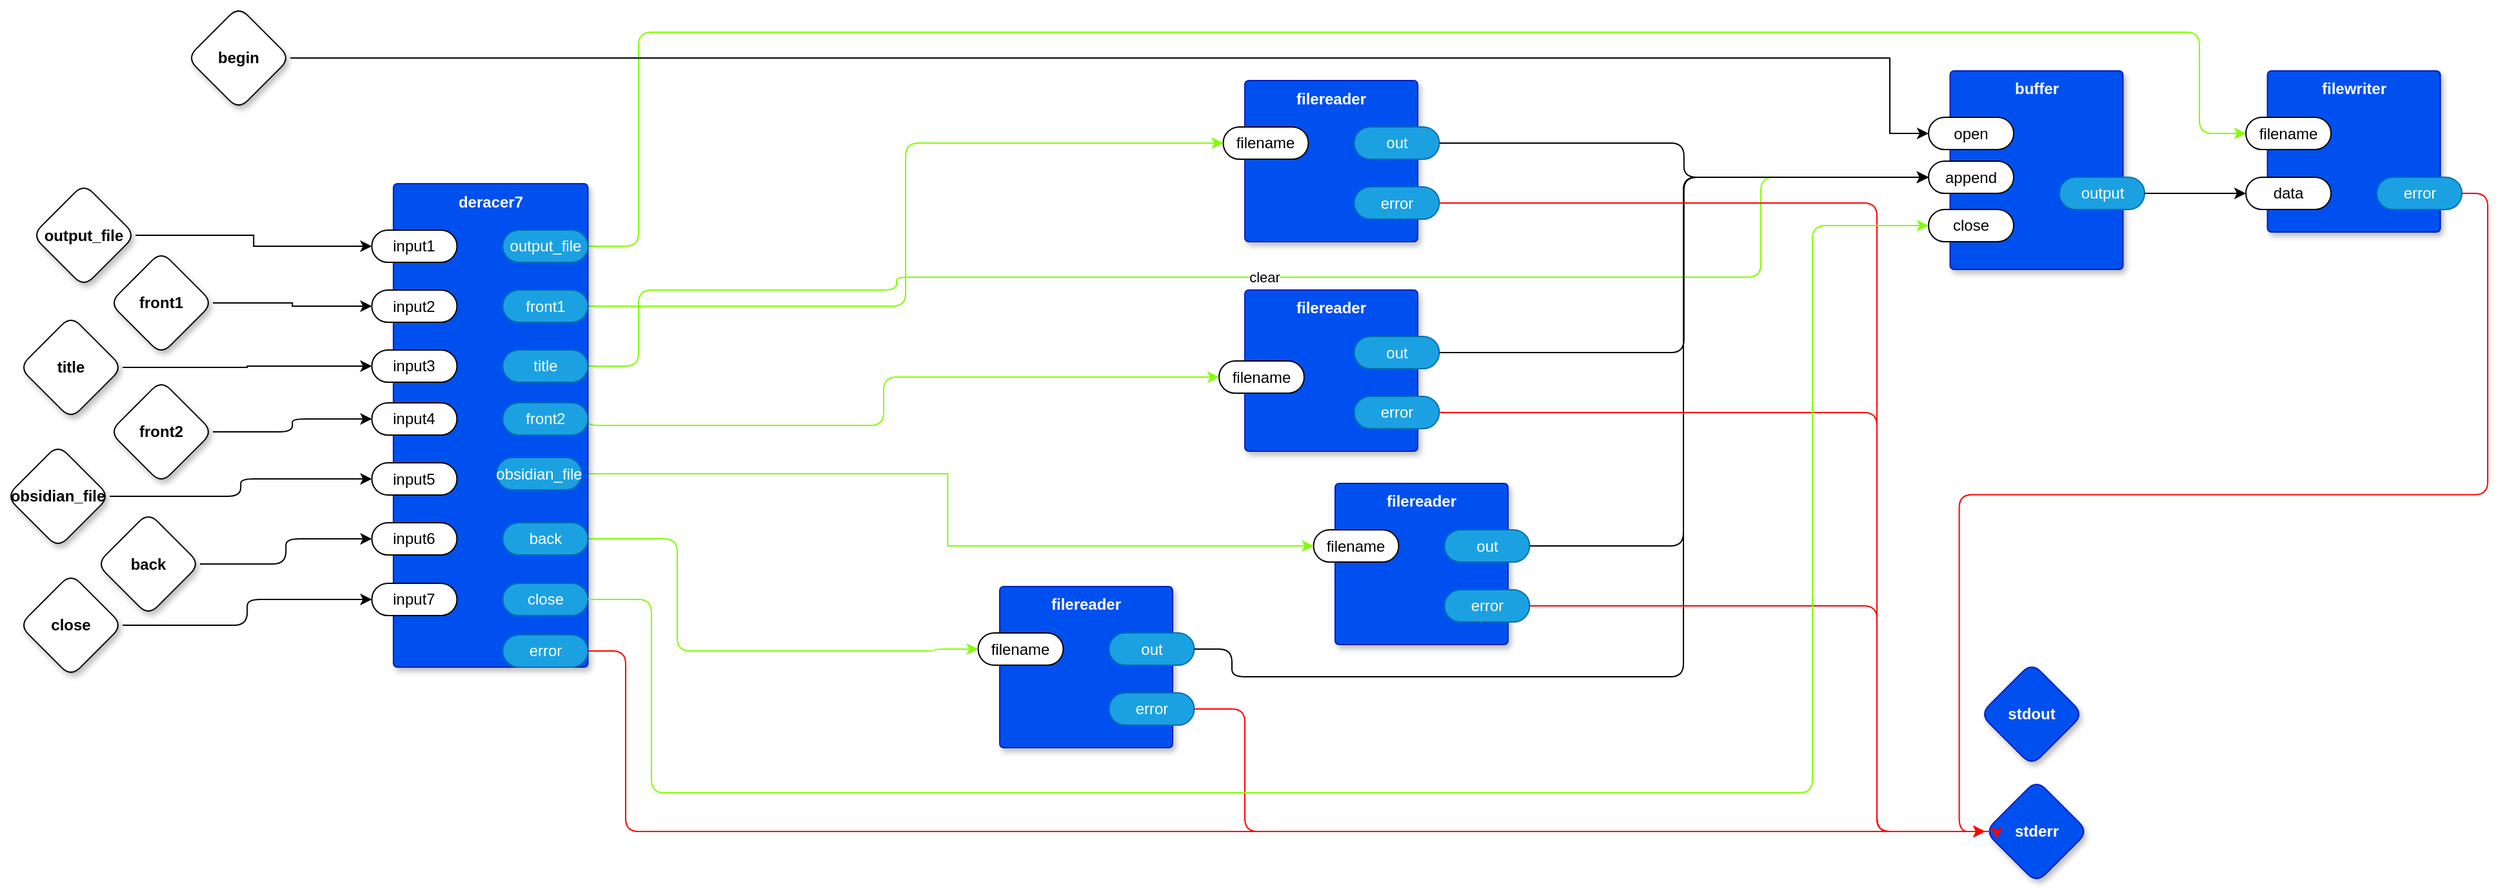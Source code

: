 <mxfile version="21.3.7" type="device" pages="4">
  <diagram name="main" id="J1fdcHET4nZiPfC8z0tZ">
    <mxGraphModel dx="2660" dy="905" grid="1" gridSize="10" guides="1" tooltips="1" connect="1" arrows="1" fold="1" page="1" pageScale="1" pageWidth="1100" pageHeight="850" math="0" shadow="0">
      <root>
        <mxCell id="ZsZbsUSyN41RHjL-2dsX-0" />
        <mxCell id="ZsZbsUSyN41RHjL-2dsX-1" parent="ZsZbsUSyN41RHjL-2dsX-0" />
        <mxCell id="LDu3OrkUY8mVagmV5dOS-0" value="filereader" style="rounded=1;whiteSpace=wrap;html=1;sketch=0;container=1;recursiveResize=0;verticalAlign=top;arcSize=6;fontStyle=1;autosize=0;points=[];absoluteArcSize=1;shadow=1;strokeColor=#001DBC;fillColor=#0050ef;fontColor=#ffffff;" vertex="1" parent="ZsZbsUSyN41RHjL-2dsX-1">
          <mxGeometry x="220" y="440" width="134" height="125" as="geometry">
            <mxRectangle x="-98" y="-1230" width="99" height="26" as="alternateBounds" />
          </mxGeometry>
        </mxCell>
        <mxCell id="LDu3OrkUY8mVagmV5dOS-1" value="filename" style="rounded=1;whiteSpace=wrap;html=1;sketch=0;points=[[0,0.5,0,0,0],[1,0.5,0,0,0]];arcSize=50;" vertex="1" parent="LDu3OrkUY8mVagmV5dOS-0">
          <mxGeometry x="-16.75" y="36" width="66" height="25" as="geometry" />
        </mxCell>
        <mxCell id="LDu3OrkUY8mVagmV5dOS-2" value="out" style="rounded=1;whiteSpace=wrap;html=1;sketch=0;points=[[0,0.5,0,0,0],[1,0.5,0,0,0]];fillColor=#1ba1e2;fontColor=#ffffff;strokeColor=#006EAF;arcSize=50;" vertex="1" parent="LDu3OrkUY8mVagmV5dOS-0">
          <mxGeometry x="84.75" y="36" width="66" height="25" as="geometry" />
        </mxCell>
        <mxCell id="LDu3OrkUY8mVagmV5dOS-3" value="error" style="rounded=1;whiteSpace=wrap;html=1;sketch=0;points=[[0,0.5,0,0,0],[1,0.5,0,0,0]];fillColor=#1ba1e2;fontColor=#ffffff;strokeColor=#006EAF;arcSize=50;" vertex="1" parent="LDu3OrkUY8mVagmV5dOS-0">
          <mxGeometry x="84.75" y="82.5" width="66" height="25" as="geometry" />
        </mxCell>
        <mxCell id="LDu3OrkUY8mVagmV5dOS-4" value="stdout" style="rhombus;whiteSpace=wrap;html=1;rounded=1;fillColor=#0050ef;fontColor=#ffffff;strokeColor=#001DBC;fontStyle=1;glass=0;sketch=0;fontSize=12;points=[[0,0.5,0,0,0],[0.5,0,0,0,0],[0.5,1,0,0,0],[1,0.5,0,0,0]];shadow=1;" vertex="1" parent="ZsZbsUSyN41RHjL-2dsX-1">
          <mxGeometry x="720" y="579" width="80" height="80" as="geometry" />
        </mxCell>
        <mxCell id="LDu3OrkUY8mVagmV5dOS-11" value="filereader" style="rounded=1;whiteSpace=wrap;html=1;sketch=0;container=1;recursiveResize=0;verticalAlign=top;arcSize=6;fontStyle=1;autosize=0;points=[];absoluteArcSize=1;shadow=1;strokeColor=#001DBC;fillColor=#0050ef;fontColor=#ffffff;" vertex="1" parent="ZsZbsUSyN41RHjL-2dsX-1">
          <mxGeometry x="-40" y="520" width="134" height="125" as="geometry">
            <mxRectangle x="-98" y="-1230" width="99" height="26" as="alternateBounds" />
          </mxGeometry>
        </mxCell>
        <mxCell id="LDu3OrkUY8mVagmV5dOS-12" value="filename" style="rounded=1;whiteSpace=wrap;html=1;sketch=0;points=[[0,0.5,0,0,0],[1,0.5,0,0,0]];arcSize=50;" vertex="1" parent="LDu3OrkUY8mVagmV5dOS-11">
          <mxGeometry x="-16.75" y="36" width="66" height="25" as="geometry" />
        </mxCell>
        <mxCell id="LDu3OrkUY8mVagmV5dOS-13" value="out" style="rounded=1;whiteSpace=wrap;html=1;sketch=0;points=[[0,0.5,0,0,0],[1,0.5,0,0,0]];fillColor=#1ba1e2;fontColor=#ffffff;strokeColor=#006EAF;arcSize=50;" vertex="1" parent="LDu3OrkUY8mVagmV5dOS-11">
          <mxGeometry x="84.75" y="36" width="66" height="25" as="geometry" />
        </mxCell>
        <mxCell id="LDu3OrkUY8mVagmV5dOS-14" value="error" style="rounded=1;whiteSpace=wrap;html=1;sketch=0;points=[[0,0.5,0,0,0],[1,0.5,0,0,0]];fillColor=#1ba1e2;fontColor=#ffffff;strokeColor=#006EAF;arcSize=50;" vertex="1" parent="LDu3OrkUY8mVagmV5dOS-11">
          <mxGeometry x="84.75" y="82.5" width="66" height="25" as="geometry" />
        </mxCell>
        <mxCell id="LDu3OrkUY8mVagmV5dOS-15" value="filereader" style="rounded=1;whiteSpace=wrap;html=1;sketch=0;container=1;recursiveResize=0;verticalAlign=top;arcSize=6;fontStyle=1;autosize=0;points=[];absoluteArcSize=1;shadow=1;strokeColor=#001DBC;fillColor=#0050ef;fontColor=#ffffff;" vertex="1" parent="ZsZbsUSyN41RHjL-2dsX-1">
          <mxGeometry x="150" y="127.5" width="134" height="125" as="geometry">
            <mxRectangle x="-98" y="-1230" width="99" height="26" as="alternateBounds" />
          </mxGeometry>
        </mxCell>
        <mxCell id="LDu3OrkUY8mVagmV5dOS-16" value="filename" style="rounded=1;whiteSpace=wrap;html=1;sketch=0;points=[[0,0.5,0,0,0],[1,0.5,0,0,0]];arcSize=50;" vertex="1" parent="LDu3OrkUY8mVagmV5dOS-15">
          <mxGeometry x="-16.75" y="36" width="66" height="25" as="geometry" />
        </mxCell>
        <mxCell id="LDu3OrkUY8mVagmV5dOS-17" value="out" style="rounded=1;whiteSpace=wrap;html=1;sketch=0;points=[[0,0.5,0,0,0],[1,0.5,0,0,0]];fillColor=#1ba1e2;fontColor=#ffffff;strokeColor=#006EAF;arcSize=50;" vertex="1" parent="LDu3OrkUY8mVagmV5dOS-15">
          <mxGeometry x="84.75" y="36" width="66" height="25" as="geometry" />
        </mxCell>
        <mxCell id="LDu3OrkUY8mVagmV5dOS-18" value="error" style="rounded=1;whiteSpace=wrap;html=1;sketch=0;points=[[0,0.5,0,0,0],[1,0.5,0,0,0]];fillColor=#1ba1e2;fontColor=#ffffff;strokeColor=#006EAF;arcSize=50;" vertex="1" parent="LDu3OrkUY8mVagmV5dOS-15">
          <mxGeometry x="84.75" y="82.5" width="66" height="25" as="geometry" />
        </mxCell>
        <mxCell id="LDu3OrkUY8mVagmV5dOS-19" value="stderr" style="rhombus;whiteSpace=wrap;html=1;rounded=1;fillColor=#0050ef;fontColor=#ffffff;strokeColor=#001DBC;fontStyle=1;glass=0;sketch=0;fontSize=12;points=[[0,0.5,0,0,0],[0.5,0,0,0,0],[0.5,1,0,0,0],[1,0.5,0,0,0]];shadow=1;" vertex="1" parent="ZsZbsUSyN41RHjL-2dsX-1">
          <mxGeometry x="723.75" y="670" width="80" height="80" as="geometry" />
        </mxCell>
        <mxCell id="LDu3OrkUY8mVagmV5dOS-20" value="filereader" style="rounded=1;whiteSpace=wrap;html=1;sketch=0;container=1;recursiveResize=0;verticalAlign=top;arcSize=6;fontStyle=1;autosize=0;points=[];absoluteArcSize=1;shadow=1;strokeColor=#001DBC;fillColor=#0050ef;fontColor=#ffffff;" vertex="1" parent="ZsZbsUSyN41RHjL-2dsX-1">
          <mxGeometry x="150" y="290" width="134" height="125" as="geometry">
            <mxRectangle x="-98" y="-1230" width="99" height="26" as="alternateBounds" />
          </mxGeometry>
        </mxCell>
        <mxCell id="LDu3OrkUY8mVagmV5dOS-21" value="filename" style="rounded=1;whiteSpace=wrap;html=1;sketch=0;points=[[0,0.5,0,0,0],[1,0.5,0,0,0]];arcSize=50;" vertex="1" parent="LDu3OrkUY8mVagmV5dOS-20">
          <mxGeometry x="-20" y="55" width="66" height="25" as="geometry" />
        </mxCell>
        <mxCell id="LDu3OrkUY8mVagmV5dOS-22" value="out" style="rounded=1;whiteSpace=wrap;html=1;sketch=0;points=[[0,0.5,0,0,0],[1,0.5,0,0,0]];fillColor=#1ba1e2;fontColor=#ffffff;strokeColor=#006EAF;arcSize=50;" vertex="1" parent="LDu3OrkUY8mVagmV5dOS-20">
          <mxGeometry x="84.75" y="36" width="66" height="25" as="geometry" />
        </mxCell>
        <mxCell id="LDu3OrkUY8mVagmV5dOS-23" value="error" style="rounded=1;whiteSpace=wrap;html=1;sketch=0;points=[[0,0.5,0,0,0],[1,0.5,0,0,0]];fillColor=#1ba1e2;fontColor=#ffffff;strokeColor=#006EAF;arcSize=50;" vertex="1" parent="LDu3OrkUY8mVagmV5dOS-20">
          <mxGeometry x="84.75" y="82.5" width="66" height="25" as="geometry" />
        </mxCell>
        <mxCell id="LDu3OrkUY8mVagmV5dOS-25" style="edgeStyle=orthogonalEdgeStyle;rounded=0;orthogonalLoop=1;jettySize=auto;html=1;exitX=1;exitY=0.5;exitDx=0;exitDy=0;exitPerimeter=0;entryX=0;entryY=0.5;entryDx=0;entryDy=0;entryPerimeter=0;strokeColor=#80FF00;" edge="1" parent="ZsZbsUSyN41RHjL-2dsX-1" source="K_L8IRMyjw-Zxf7Btaq4-32" target="LDu3OrkUY8mVagmV5dOS-1">
          <mxGeometry relative="1" as="geometry" />
        </mxCell>
        <mxCell id="K_L8IRMyjw-Zxf7Btaq4-45" style="edgeStyle=orthogonalEdgeStyle;rounded=1;orthogonalLoop=1;jettySize=auto;html=1;exitX=1;exitY=0.5;exitDx=0;exitDy=0;exitPerimeter=0;entryX=0;entryY=0.5;entryDx=0;entryDy=0;entryPerimeter=0;" edge="1" parent="ZsZbsUSyN41RHjL-2dsX-1" source="LDu3OrkUY8mVagmV5dOS-26" target="K_L8IRMyjw-Zxf7Btaq4-31">
          <mxGeometry relative="1" as="geometry" />
        </mxCell>
        <mxCell id="LDu3OrkUY8mVagmV5dOS-26" value="obsidian_file" style="rhombus;whiteSpace=wrap;html=1;rounded=1;fontStyle=1;glass=0;sketch=0;fontSize=12;points=[[0,0.5,0,0,0],[0.5,0,0,0,0],[0.5,1,0,0,0],[1,0.5,0,0,0]];shadow=1;" vertex="1" parent="ZsZbsUSyN41RHjL-2dsX-1">
          <mxGeometry x="-810" y="410" width="80" height="80" as="geometry" />
        </mxCell>
        <mxCell id="xqdxsIqgu1R4wdMD9oHZ-6" style="edgeStyle=orthogonalEdgeStyle;rounded=1;orthogonalLoop=1;jettySize=auto;html=1;exitX=1;exitY=0.5;exitDx=0;exitDy=0;exitPerimeter=0;entryX=0;entryY=0.5;entryDx=0;entryDy=0;entryPerimeter=0;strokeColor=#80FF00;" edge="1" parent="ZsZbsUSyN41RHjL-2dsX-1" source="K_L8IRMyjw-Zxf7Btaq4-24" target="xqdxsIqgu1R4wdMD9oHZ-1">
          <mxGeometry relative="1" as="geometry">
            <Array as="points">
              <mxPoint x="-320" y="256" />
              <mxPoint x="-320" y="90" />
              <mxPoint x="890" y="90" />
              <mxPoint x="890" y="169" />
            </Array>
          </mxGeometry>
        </mxCell>
        <mxCell id="K_L8IRMyjw-Zxf7Btaq4-44" style="edgeStyle=orthogonalEdgeStyle;rounded=0;orthogonalLoop=1;jettySize=auto;html=1;entryX=0;entryY=0.5;entryDx=0;entryDy=0;entryPerimeter=0;" edge="1" parent="ZsZbsUSyN41RHjL-2dsX-1" source="LDu3OrkUY8mVagmV5dOS-27" target="K_L8IRMyjw-Zxf7Btaq4-23">
          <mxGeometry relative="1" as="geometry" />
        </mxCell>
        <mxCell id="LDu3OrkUY8mVagmV5dOS-27" value="output_file" style="rhombus;whiteSpace=wrap;html=1;rounded=1;fontStyle=1;glass=0;sketch=0;fontSize=12;points=[[0,0.5,0,0,0],[0.5,0,0,0,0],[0.5,1,0,0,0],[1,0.5,0,0,0]];shadow=1;" vertex="1" parent="ZsZbsUSyN41RHjL-2dsX-1">
          <mxGeometry x="-790" y="207.5" width="80" height="80" as="geometry" />
        </mxCell>
        <mxCell id="xqdxsIqgu1R4wdMD9oHZ-7" style="edgeStyle=orthogonalEdgeStyle;rounded=1;orthogonalLoop=1;jettySize=auto;html=1;exitX=1;exitY=0.5;exitDx=0;exitDy=0;exitPerimeter=0;entryX=0;entryY=0.5;entryDx=0;entryDy=0;entryPerimeter=0;strokeColor=#80FF00;" edge="1" parent="ZsZbsUSyN41RHjL-2dsX-1" source="K_L8IRMyjw-Zxf7Btaq4-26" target="LDu3OrkUY8mVagmV5dOS-16">
          <mxGeometry relative="1" as="geometry" />
        </mxCell>
        <mxCell id="K_L8IRMyjw-Zxf7Btaq4-43" style="edgeStyle=orthogonalEdgeStyle;rounded=0;orthogonalLoop=1;jettySize=auto;html=1;entryX=0;entryY=0.5;entryDx=0;entryDy=0;entryPerimeter=0;" edge="1" parent="ZsZbsUSyN41RHjL-2dsX-1" source="LDu3OrkUY8mVagmV5dOS-28" target="K_L8IRMyjw-Zxf7Btaq4-25">
          <mxGeometry relative="1" as="geometry" />
        </mxCell>
        <mxCell id="LDu3OrkUY8mVagmV5dOS-28" value="front1" style="rhombus;whiteSpace=wrap;html=1;rounded=1;fontStyle=1;glass=0;sketch=0;fontSize=12;points=[[0,0.5,0,0,0],[0.5,0,0,0,0],[0.5,1,0,0,0],[1,0.5,0,0,0]];shadow=1;" vertex="1" parent="ZsZbsUSyN41RHjL-2dsX-1">
          <mxGeometry x="-730" y="260" width="80" height="80" as="geometry" />
        </mxCell>
        <mxCell id="K_L8IRMyjw-Zxf7Btaq4-46" style="edgeStyle=orthogonalEdgeStyle;rounded=1;orthogonalLoop=1;jettySize=auto;html=1;entryX=0;entryY=0.5;entryDx=0;entryDy=0;entryPerimeter=0;" edge="1" parent="ZsZbsUSyN41RHjL-2dsX-1" source="LDu3OrkUY8mVagmV5dOS-29" target="K_L8IRMyjw-Zxf7Btaq4-34">
          <mxGeometry relative="1" as="geometry" />
        </mxCell>
        <mxCell id="LDu3OrkUY8mVagmV5dOS-29" value="back" style="rhombus;whiteSpace=wrap;html=1;rounded=1;fontStyle=1;glass=0;sketch=0;fontSize=12;points=[[0,0.5,0,0,0],[0.5,0,0,0,0],[0.5,1,0,0,0],[1,0.5,0,0,0]];shadow=1;" vertex="1" parent="ZsZbsUSyN41RHjL-2dsX-1">
          <mxGeometry x="-740" y="462.5" width="80" height="80" as="geometry" />
        </mxCell>
        <mxCell id="K_L8IRMyjw-Zxf7Btaq4-47" style="edgeStyle=orthogonalEdgeStyle;rounded=1;orthogonalLoop=1;jettySize=auto;html=1;" edge="1" parent="ZsZbsUSyN41RHjL-2dsX-1" source="LDu3OrkUY8mVagmV5dOS-31" target="K_L8IRMyjw-Zxf7Btaq4-35">
          <mxGeometry relative="1" as="geometry" />
        </mxCell>
        <mxCell id="LDu3OrkUY8mVagmV5dOS-31" value="close" style="rhombus;whiteSpace=wrap;html=1;rounded=1;fontStyle=1;glass=0;sketch=0;fontSize=12;points=[[0,0.5,0,0,0],[0.5,0,0,0,0],[0.5,1,0,0,0],[1,0.5,0,0,0]];shadow=1;" vertex="1" parent="ZsZbsUSyN41RHjL-2dsX-1">
          <mxGeometry x="-800" y="510" width="80" height="80" as="geometry" />
        </mxCell>
        <mxCell id="K_L8IRMyjw-Zxf7Btaq4-41" style="edgeStyle=orthogonalEdgeStyle;rounded=1;orthogonalLoop=1;jettySize=auto;html=1;entryX=0;entryY=0.5;entryDx=0;entryDy=0;entryPerimeter=0;" edge="1" parent="ZsZbsUSyN41RHjL-2dsX-1" source="LDu3OrkUY8mVagmV5dOS-32" target="K_L8IRMyjw-Zxf7Btaq4-29">
          <mxGeometry relative="1" as="geometry" />
        </mxCell>
        <mxCell id="LDu3OrkUY8mVagmV5dOS-32" value="front2" style="rhombus;whiteSpace=wrap;html=1;rounded=1;fontStyle=1;glass=0;sketch=0;fontSize=12;points=[[0,0.5,0,0,0],[0.5,0,0,0,0],[0.5,1,0,0,0],[1,0.5,0,0,0]];shadow=1;" vertex="1" parent="ZsZbsUSyN41RHjL-2dsX-1">
          <mxGeometry x="-730" y="360" width="80" height="80" as="geometry" />
        </mxCell>
        <mxCell id="LDu3OrkUY8mVagmV5dOS-33" value="clear" style="edgeStyle=orthogonalEdgeStyle;rounded=1;orthogonalLoop=1;jettySize=auto;html=1;entryX=0;entryY=0.5;entryDx=0;entryDy=0;entryPerimeter=0;strokeColor=#80FF00;exitX=1;exitY=0.5;exitDx=0;exitDy=0;exitPerimeter=0;" edge="1" parent="ZsZbsUSyN41RHjL-2dsX-1" source="K_L8IRMyjw-Zxf7Btaq4-27" target="Ck2l3PEd6r40BO2tVI4D-4">
          <mxGeometry relative="1" as="geometry">
            <mxPoint x="583.25" y="467" as="targetPoint" />
            <Array as="points">
              <mxPoint x="-320" y="349" />
              <mxPoint x="-320" y="290" />
              <mxPoint x="-120" y="290" />
              <mxPoint x="-120" y="280" />
              <mxPoint x="550" y="280" />
              <mxPoint x="550" y="203" />
            </Array>
          </mxGeometry>
        </mxCell>
        <mxCell id="K_L8IRMyjw-Zxf7Btaq4-42" style="edgeStyle=orthogonalEdgeStyle;rounded=0;orthogonalLoop=1;jettySize=auto;html=1;" edge="1" parent="ZsZbsUSyN41RHjL-2dsX-1" source="LDu3OrkUY8mVagmV5dOS-34" target="K_L8IRMyjw-Zxf7Btaq4-28">
          <mxGeometry relative="1" as="geometry" />
        </mxCell>
        <mxCell id="LDu3OrkUY8mVagmV5dOS-34" value="title" style="rhombus;whiteSpace=wrap;html=1;rounded=1;fontStyle=1;glass=0;sketch=0;fontSize=12;points=[[0,0.5,0,0,0],[0.5,0,0,0,0],[0.5,1,0,0,0],[1,0.5,0,0,0]];shadow=1;" vertex="1" parent="ZsZbsUSyN41RHjL-2dsX-1">
          <mxGeometry x="-800" y="310" width="80" height="80" as="geometry" />
        </mxCell>
        <mxCell id="LDu3OrkUY8mVagmV5dOS-36" style="edgeStyle=orthogonalEdgeStyle;rounded=1;orthogonalLoop=1;jettySize=auto;html=1;exitX=1;exitY=0.5;exitDx=0;exitDy=0;exitPerimeter=0;entryX=0;entryY=0.5;entryDx=0;entryDy=0;entryPerimeter=0;strokeColor=#80FF00;" edge="1" parent="ZsZbsUSyN41RHjL-2dsX-1" source="K_L8IRMyjw-Zxf7Btaq4-30" target="LDu3OrkUY8mVagmV5dOS-21">
          <mxGeometry relative="1" as="geometry">
            <mxPoint x="-9.25" y="442.5" as="sourcePoint" />
            <Array as="points">
              <mxPoint x="-359" y="395" />
              <mxPoint x="-130" y="395" />
              <mxPoint x="-130" y="357" />
            </Array>
          </mxGeometry>
        </mxCell>
        <mxCell id="LDu3OrkUY8mVagmV5dOS-37" style="edgeStyle=orthogonalEdgeStyle;rounded=1;orthogonalLoop=1;jettySize=auto;html=1;exitX=1;exitY=0.5;exitDx=0;exitDy=0;exitPerimeter=0;entryX=0;entryY=0.5;entryDx=0;entryDy=0;entryPerimeter=0;strokeColor=#80FF00;" edge="1" parent="ZsZbsUSyN41RHjL-2dsX-1" source="K_L8IRMyjw-Zxf7Btaq4-33" target="LDu3OrkUY8mVagmV5dOS-12">
          <mxGeometry relative="1" as="geometry">
            <mxPoint x="-9.25" y="535.5" as="sourcePoint" />
            <Array as="points">
              <mxPoint x="-290" y="483" />
              <mxPoint x="-290" y="570" />
              <mxPoint x="-90" y="570" />
              <mxPoint x="-90" y="569" />
            </Array>
          </mxGeometry>
        </mxCell>
        <mxCell id="LDu3OrkUY8mVagmV5dOS-39" style="edgeStyle=orthogonalEdgeStyle;rounded=1;orthogonalLoop=1;jettySize=auto;html=1;exitX=1;exitY=0.5;exitDx=0;exitDy=0;exitPerimeter=0;entryX=0;entryY=0.5;entryDx=0;entryDy=0;entryPerimeter=0;" edge="1" parent="ZsZbsUSyN41RHjL-2dsX-1" source="LDu3OrkUY8mVagmV5dOS-17" target="Ck2l3PEd6r40BO2tVI4D-4">
          <mxGeometry relative="1" as="geometry" />
        </mxCell>
        <mxCell id="LDu3OrkUY8mVagmV5dOS-40" style="edgeStyle=orthogonalEdgeStyle;rounded=1;orthogonalLoop=1;jettySize=auto;html=1;exitX=1;exitY=0.5;exitDx=0;exitDy=0;exitPerimeter=0;entryX=0;entryY=0.5;entryDx=0;entryDy=0;entryPerimeter=0;" edge="1" parent="ZsZbsUSyN41RHjL-2dsX-1" source="LDu3OrkUY8mVagmV5dOS-22" target="Ck2l3PEd6r40BO2tVI4D-4">
          <mxGeometry relative="1" as="geometry">
            <mxPoint x="700" y="200" as="targetPoint" />
          </mxGeometry>
        </mxCell>
        <mxCell id="LDu3OrkUY8mVagmV5dOS-41" style="edgeStyle=orthogonalEdgeStyle;rounded=1;orthogonalLoop=1;jettySize=auto;html=1;exitX=1;exitY=0.5;exitDx=0;exitDy=0;exitPerimeter=0;entryX=0;entryY=0.5;entryDx=0;entryDy=0;entryPerimeter=0;" edge="1" parent="ZsZbsUSyN41RHjL-2dsX-1" source="LDu3OrkUY8mVagmV5dOS-2" target="Ck2l3PEd6r40BO2tVI4D-4">
          <mxGeometry relative="1" as="geometry">
            <Array as="points">
              <mxPoint x="490" y="489" />
              <mxPoint x="490" y="203" />
            </Array>
          </mxGeometry>
        </mxCell>
        <mxCell id="LDu3OrkUY8mVagmV5dOS-42" style="edgeStyle=orthogonalEdgeStyle;rounded=1;orthogonalLoop=1;jettySize=auto;html=1;exitX=1;exitY=0.5;exitDx=0;exitDy=0;exitPerimeter=0;entryX=0;entryY=0.5;entryDx=0;entryDy=0;entryPerimeter=0;" edge="1" parent="ZsZbsUSyN41RHjL-2dsX-1" source="LDu3OrkUY8mVagmV5dOS-13" target="Ck2l3PEd6r40BO2tVI4D-4">
          <mxGeometry relative="1" as="geometry">
            <Array as="points">
              <mxPoint x="140" y="569" />
              <mxPoint x="140" y="590" />
              <mxPoint x="490" y="590" />
              <mxPoint x="490" y="203" />
            </Array>
          </mxGeometry>
        </mxCell>
        <mxCell id="LDu3OrkUY8mVagmV5dOS-43" style="edgeStyle=orthogonalEdgeStyle;rounded=1;orthogonalLoop=1;jettySize=auto;html=1;exitX=1;exitY=0.5;exitDx=0;exitDy=0;exitPerimeter=0;entryX=0;entryY=0.5;entryDx=0;entryDy=0;entryPerimeter=0;strokeColor=#FF0000;" edge="1" parent="ZsZbsUSyN41RHjL-2dsX-1" source="LDu3OrkUY8mVagmV5dOS-18" target="LDu3OrkUY8mVagmV5dOS-19">
          <mxGeometry relative="1" as="geometry">
            <Array as="points">
              <mxPoint x="640" y="223" />
              <mxPoint x="640" y="710" />
            </Array>
          </mxGeometry>
        </mxCell>
        <mxCell id="LDu3OrkUY8mVagmV5dOS-44" style="edgeStyle=orthogonalEdgeStyle;rounded=1;orthogonalLoop=1;jettySize=auto;html=1;exitX=1;exitY=0.5;exitDx=0;exitDy=0;exitPerimeter=0;strokeColor=#FF0000;" edge="1" parent="ZsZbsUSyN41RHjL-2dsX-1" source="LDu3OrkUY8mVagmV5dOS-23" target="LDu3OrkUY8mVagmV5dOS-19">
          <mxGeometry relative="1" as="geometry">
            <Array as="points">
              <mxPoint x="640" y="385" />
              <mxPoint x="640" y="710" />
            </Array>
          </mxGeometry>
        </mxCell>
        <mxCell id="LDu3OrkUY8mVagmV5dOS-45" style="edgeStyle=orthogonalEdgeStyle;rounded=1;orthogonalLoop=1;jettySize=auto;html=1;exitX=1;exitY=0.5;exitDx=0;exitDy=0;exitPerimeter=0;entryX=0;entryY=0.5;entryDx=0;entryDy=0;entryPerimeter=0;strokeColor=#FF0000;" edge="1" parent="ZsZbsUSyN41RHjL-2dsX-1" source="LDu3OrkUY8mVagmV5dOS-3" target="LDu3OrkUY8mVagmV5dOS-19">
          <mxGeometry relative="1" as="geometry">
            <Array as="points">
              <mxPoint x="640" y="535" />
              <mxPoint x="640" y="710" />
            </Array>
          </mxGeometry>
        </mxCell>
        <mxCell id="LDu3OrkUY8mVagmV5dOS-46" style="edgeStyle=orthogonalEdgeStyle;rounded=1;orthogonalLoop=1;jettySize=auto;html=1;exitX=1;exitY=0.5;exitDx=0;exitDy=0;exitPerimeter=0;entryX=0;entryY=0.5;entryDx=0;entryDy=0;entryPerimeter=0;strokeColor=#FF0000;" edge="1" parent="ZsZbsUSyN41RHjL-2dsX-1" source="LDu3OrkUY8mVagmV5dOS-14" target="LDu3OrkUY8mVagmV5dOS-19">
          <mxGeometry relative="1" as="geometry">
            <Array as="points">
              <mxPoint x="150" y="615" />
              <mxPoint x="150" y="710" />
            </Array>
          </mxGeometry>
        </mxCell>
        <mxCell id="Ck2l3PEd6r40BO2tVI4D-0" value="buffer" style="rounded=1;whiteSpace=wrap;html=1;sketch=0;container=1;recursiveResize=0;verticalAlign=top;arcSize=6;fontStyle=1;autosize=0;points=[];absoluteArcSize=1;shadow=1;strokeColor=#001DBC;fillColor=#0050ef;fontColor=#ffffff;" vertex="1" parent="ZsZbsUSyN41RHjL-2dsX-1">
          <mxGeometry x="696.75" y="120" width="134" height="154" as="geometry">
            <mxRectangle x="-98" y="-1230" width="99" height="26" as="alternateBounds" />
          </mxGeometry>
        </mxCell>
        <mxCell id="Ck2l3PEd6r40BO2tVI4D-1" value="open" style="rounded=1;whiteSpace=wrap;html=1;sketch=0;points=[[0,0.5,0,0,0],[1,0.5,0,0,0]];arcSize=50;" vertex="1" parent="Ck2l3PEd6r40BO2tVI4D-0">
          <mxGeometry x="-16.75" y="36" width="66" height="25" as="geometry" />
        </mxCell>
        <mxCell id="Ck2l3PEd6r40BO2tVI4D-2" value="output" style="rounded=1;whiteSpace=wrap;html=1;sketch=0;points=[[0,0.5,0,0,0],[1,0.5,0,0,0]];fillColor=#1ba1e2;fontColor=#ffffff;strokeColor=#006EAF;arcSize=50;" vertex="1" parent="Ck2l3PEd6r40BO2tVI4D-0">
          <mxGeometry x="84.75" y="82.5" width="66" height="25" as="geometry" />
        </mxCell>
        <mxCell id="Ck2l3PEd6r40BO2tVI4D-3" value="close" style="rounded=1;whiteSpace=wrap;html=1;sketch=0;points=[[0,0.5,0,0,0],[1,0.5,0,0,0]];arcSize=50;" vertex="1" parent="Ck2l3PEd6r40BO2tVI4D-0">
          <mxGeometry x="-16.75" y="107.5" width="66" height="25" as="geometry" />
        </mxCell>
        <mxCell id="Ck2l3PEd6r40BO2tVI4D-4" value="append" style="rounded=1;whiteSpace=wrap;html=1;sketch=0;points=[[0,0.5,0,0,0],[1,0.5,0,0,0]];arcSize=50;" vertex="1" parent="Ck2l3PEd6r40BO2tVI4D-0">
          <mxGeometry x="-16.75" y="70" width="66" height="25" as="geometry" />
        </mxCell>
        <mxCell id="xqdxsIqgu1R4wdMD9oHZ-0" value="filewriter" style="rounded=1;whiteSpace=wrap;html=1;sketch=0;container=1;recursiveResize=0;verticalAlign=top;arcSize=6;fontStyle=1;autosize=0;points=[];absoluteArcSize=1;shadow=1;strokeColor=#001DBC;fillColor=#0050ef;fontColor=#ffffff;" vertex="1" parent="ZsZbsUSyN41RHjL-2dsX-1">
          <mxGeometry x="942.75" y="120" width="134" height="125" as="geometry">
            <mxRectangle x="-98" y="-1230" width="99" height="26" as="alternateBounds" />
          </mxGeometry>
        </mxCell>
        <mxCell id="xqdxsIqgu1R4wdMD9oHZ-1" value="filename" style="rounded=1;whiteSpace=wrap;html=1;sketch=0;points=[[0,0.5,0,0,0],[1,0.5,0,0,0]];arcSize=50;" vertex="1" parent="xqdxsIqgu1R4wdMD9oHZ-0">
          <mxGeometry x="-16.75" y="36" width="66" height="25" as="geometry" />
        </mxCell>
        <mxCell id="xqdxsIqgu1R4wdMD9oHZ-3" value="error" style="rounded=1;whiteSpace=wrap;html=1;sketch=0;points=[[0,0.5,0,0,0],[1,0.5,0,0,0]];fillColor=#1ba1e2;fontColor=#ffffff;strokeColor=#006EAF;arcSize=50;" vertex="1" parent="xqdxsIqgu1R4wdMD9oHZ-0">
          <mxGeometry x="84.75" y="82.5" width="66" height="25" as="geometry" />
        </mxCell>
        <mxCell id="xqdxsIqgu1R4wdMD9oHZ-4" value="data" style="rounded=1;whiteSpace=wrap;html=1;sketch=0;points=[[0,0.5,0,0,0],[1,0.5,0,0,0]];arcSize=50;" vertex="1" parent="xqdxsIqgu1R4wdMD9oHZ-0">
          <mxGeometry x="-16.75" y="82.5" width="66" height="25" as="geometry" />
        </mxCell>
        <mxCell id="xqdxsIqgu1R4wdMD9oHZ-5" style="edgeStyle=orthogonalEdgeStyle;rounded=0;orthogonalLoop=1;jettySize=auto;html=1;exitX=1;exitY=0.5;exitDx=0;exitDy=0;exitPerimeter=0;entryX=0;entryY=0.5;entryDx=0;entryDy=0;entryPerimeter=0;" edge="1" parent="ZsZbsUSyN41RHjL-2dsX-1" source="Ck2l3PEd6r40BO2tVI4D-2" target="xqdxsIqgu1R4wdMD9oHZ-4">
          <mxGeometry relative="1" as="geometry" />
        </mxCell>
        <mxCell id="K_L8IRMyjw-Zxf7Btaq4-22" value="deracer7" style="rounded=1;whiteSpace=wrap;html=1;sketch=0;container=1;recursiveResize=0;verticalAlign=top;arcSize=6;fontStyle=1;autosize=0;points=[];absoluteArcSize=1;shadow=1;strokeColor=#001DBC;fillColor=#0050ef;fontColor=#ffffff;" vertex="1" parent="ZsZbsUSyN41RHjL-2dsX-1">
          <mxGeometry x="-510" y="207.5" width="150.75" height="375" as="geometry">
            <mxRectangle x="-98" y="-1230" width="99" height="26" as="alternateBounds" />
          </mxGeometry>
        </mxCell>
        <mxCell id="K_L8IRMyjw-Zxf7Btaq4-23" value="input1" style="rounded=1;whiteSpace=wrap;html=1;sketch=0;points=[[0,0.5,0,0,0],[1,0.5,0,0,0]];arcSize=50;" vertex="1" parent="K_L8IRMyjw-Zxf7Btaq4-22">
          <mxGeometry x="-16.75" y="36" width="66" height="25" as="geometry" />
        </mxCell>
        <mxCell id="K_L8IRMyjw-Zxf7Btaq4-24" value="output_file" style="rounded=1;whiteSpace=wrap;html=1;sketch=0;points=[[0,0.5,0,0,0],[1,0.5,0,0,0]];fillColor=#1ba1e2;fontColor=#ffffff;strokeColor=#006EAF;arcSize=50;" vertex="1" parent="K_L8IRMyjw-Zxf7Btaq4-22">
          <mxGeometry x="84.75" y="36" width="66" height="25" as="geometry" />
        </mxCell>
        <mxCell id="K_L8IRMyjw-Zxf7Btaq4-25" value="input2" style="rounded=1;whiteSpace=wrap;html=1;sketch=0;points=[[0,0.5,0,0,0],[1,0.5,0,0,0]];arcSize=50;" vertex="1" parent="K_L8IRMyjw-Zxf7Btaq4-22">
          <mxGeometry x="-16.75" y="82.5" width="66" height="25" as="geometry" />
        </mxCell>
        <mxCell id="K_L8IRMyjw-Zxf7Btaq4-26" value="front1" style="rounded=1;whiteSpace=wrap;html=1;sketch=0;points=[[0,0.5,0,0,0],[1,0.5,0,0,0]];fillColor=#1ba1e2;fontColor=#ffffff;strokeColor=#006EAF;arcSize=50;" vertex="1" parent="K_L8IRMyjw-Zxf7Btaq4-22">
          <mxGeometry x="84.75" y="82.5" width="66" height="25" as="geometry" />
        </mxCell>
        <mxCell id="K_L8IRMyjw-Zxf7Btaq4-27" value="title" style="rounded=1;whiteSpace=wrap;html=1;sketch=0;points=[[0,0.5,0,0,0],[1,0.5,0,0,0]];fillColor=#1ba1e2;fontColor=#ffffff;strokeColor=#006EAF;arcSize=50;" vertex="1" parent="K_L8IRMyjw-Zxf7Btaq4-22">
          <mxGeometry x="84.75" y="129" width="66" height="25" as="geometry" />
        </mxCell>
        <mxCell id="K_L8IRMyjw-Zxf7Btaq4-28" value="input3" style="rounded=1;whiteSpace=wrap;html=1;sketch=0;points=[[0,0.5,0,0,0],[1,0.5,0,0,0]];arcSize=50;" vertex="1" parent="K_L8IRMyjw-Zxf7Btaq4-22">
          <mxGeometry x="-16.75" y="129" width="66" height="25" as="geometry" />
        </mxCell>
        <mxCell id="K_L8IRMyjw-Zxf7Btaq4-29" value="input4" style="rounded=1;whiteSpace=wrap;html=1;sketch=0;points=[[0,0.5,0,0,0],[1,0.5,0,0,0]];arcSize=50;" vertex="1" parent="K_L8IRMyjw-Zxf7Btaq4-22">
          <mxGeometry x="-16.75" y="170" width="66" height="25" as="geometry" />
        </mxCell>
        <mxCell id="K_L8IRMyjw-Zxf7Btaq4-30" value="front2" style="rounded=1;whiteSpace=wrap;html=1;sketch=0;points=[[0,0.5,0,0,0],[1,0.5,0,0,0]];fillColor=#1ba1e2;fontColor=#ffffff;strokeColor=#006EAF;arcSize=50;" vertex="1" parent="K_L8IRMyjw-Zxf7Btaq4-22">
          <mxGeometry x="84.75" y="170" width="66" height="25" as="geometry" />
        </mxCell>
        <mxCell id="K_L8IRMyjw-Zxf7Btaq4-31" value="input5" style="rounded=1;whiteSpace=wrap;html=1;sketch=0;points=[[0,0.5,0,0,0],[1,0.5,0,0,0]];arcSize=50;" vertex="1" parent="K_L8IRMyjw-Zxf7Btaq4-22">
          <mxGeometry x="-16.75" y="216.5" width="66" height="25" as="geometry" />
        </mxCell>
        <mxCell id="K_L8IRMyjw-Zxf7Btaq4-33" value="back" style="rounded=1;whiteSpace=wrap;html=1;sketch=0;points=[[0,0.5,0,0,0],[1,0.5,0,0,0]];fillColor=#1ba1e2;fontColor=#ffffff;strokeColor=#006EAF;arcSize=50;" vertex="1" parent="K_L8IRMyjw-Zxf7Btaq4-22">
          <mxGeometry x="84.75" y="263" width="66" height="25" as="geometry" />
        </mxCell>
        <mxCell id="K_L8IRMyjw-Zxf7Btaq4-34" value="input6" style="rounded=1;whiteSpace=wrap;html=1;sketch=0;points=[[0,0.5,0,0,0],[1,0.5,0,0,0]];arcSize=50;" vertex="1" parent="K_L8IRMyjw-Zxf7Btaq4-22">
          <mxGeometry x="-16.75" y="263" width="66" height="25" as="geometry" />
        </mxCell>
        <mxCell id="K_L8IRMyjw-Zxf7Btaq4-35" value="input7" style="rounded=1;whiteSpace=wrap;html=1;sketch=0;points=[[0,0.5,0,0,0],[1,0.5,0,0,0]];arcSize=50;" vertex="1" parent="K_L8IRMyjw-Zxf7Btaq4-22">
          <mxGeometry x="-16.75" y="310" width="66" height="25" as="geometry" />
        </mxCell>
        <mxCell id="K_L8IRMyjw-Zxf7Btaq4-36" value="close" style="rounded=1;whiteSpace=wrap;html=1;sketch=0;points=[[0,0.5,0,0,0],[1,0.5,0,0,0]];fillColor=#1ba1e2;fontColor=#ffffff;strokeColor=#006EAF;arcSize=50;" vertex="1" parent="K_L8IRMyjw-Zxf7Btaq4-22">
          <mxGeometry x="84.75" y="310" width="66" height="25" as="geometry" />
        </mxCell>
        <mxCell id="K_L8IRMyjw-Zxf7Btaq4-37" value="error" style="rounded=1;whiteSpace=wrap;html=1;sketch=0;points=[[0,0.5,0,0,0],[1,0.5,0,0,0]];fillColor=#1ba1e2;fontColor=#ffffff;strokeColor=#006EAF;arcSize=50;" vertex="1" parent="K_L8IRMyjw-Zxf7Btaq4-22">
          <mxGeometry x="84.75" y="350" width="66" height="25" as="geometry" />
        </mxCell>
        <mxCell id="K_L8IRMyjw-Zxf7Btaq4-32" value="obsidian_file" style="rounded=1;whiteSpace=wrap;html=1;sketch=0;points=[[0,0.5,0,0,0],[1,0.5,0,0,0]];fillColor=#1ba1e2;fontColor=#ffffff;strokeColor=#006EAF;arcSize=50;" vertex="1" parent="K_L8IRMyjw-Zxf7Btaq4-22">
          <mxGeometry x="80" y="212.5" width="66" height="25" as="geometry" />
        </mxCell>
        <mxCell id="K_L8IRMyjw-Zxf7Btaq4-39" style="edgeStyle=orthogonalEdgeStyle;rounded=1;orthogonalLoop=1;jettySize=auto;html=1;exitX=1;exitY=0.5;exitDx=0;exitDy=0;exitPerimeter=0;entryX=0.115;entryY=0.571;entryDx=0;entryDy=0;entryPerimeter=0;strokeColor=#FF0000;" edge="1" parent="ZsZbsUSyN41RHjL-2dsX-1" source="K_L8IRMyjw-Zxf7Btaq4-37" target="LDu3OrkUY8mVagmV5dOS-19">
          <mxGeometry relative="1" as="geometry">
            <Array as="points">
              <mxPoint x="-330" y="570" />
              <mxPoint x="-330" y="710" />
              <mxPoint x="733" y="710" />
            </Array>
          </mxGeometry>
        </mxCell>
        <mxCell id="K_L8IRMyjw-Zxf7Btaq4-40" style="edgeStyle=orthogonalEdgeStyle;rounded=1;orthogonalLoop=1;jettySize=auto;html=1;exitX=1;exitY=0.5;exitDx=0;exitDy=0;exitPerimeter=0;entryX=0;entryY=0.5;entryDx=0;entryDy=0;entryPerimeter=0;strokeColor=#80FF00;" edge="1" parent="ZsZbsUSyN41RHjL-2dsX-1" source="K_L8IRMyjw-Zxf7Btaq4-36" target="Ck2l3PEd6r40BO2tVI4D-3">
          <mxGeometry relative="1" as="geometry">
            <Array as="points">
              <mxPoint x="-310" y="530" />
              <mxPoint x="-310" y="680" />
              <mxPoint x="590" y="680" />
              <mxPoint x="590" y="240" />
            </Array>
          </mxGeometry>
        </mxCell>
        <mxCell id="K_L8IRMyjw-Zxf7Btaq4-48" style="edgeStyle=orthogonalEdgeStyle;rounded=1;orthogonalLoop=1;jettySize=auto;html=1;exitX=1;exitY=0.5;exitDx=0;exitDy=0;exitPerimeter=0;entryX=0;entryY=0.5;entryDx=0;entryDy=0;entryPerimeter=0;strokeColor=#FF0000;" edge="1" parent="ZsZbsUSyN41RHjL-2dsX-1" source="xqdxsIqgu1R4wdMD9oHZ-3" target="LDu3OrkUY8mVagmV5dOS-19">
          <mxGeometry relative="1" as="geometry" />
        </mxCell>
        <mxCell id="47eIgXE6LaQnCZOACVpN-1" style="edgeStyle=orthogonalEdgeStyle;rounded=0;orthogonalLoop=1;jettySize=auto;html=1;entryX=0;entryY=0.5;entryDx=0;entryDy=0;entryPerimeter=0;" edge="1" parent="ZsZbsUSyN41RHjL-2dsX-1" source="47eIgXE6LaQnCZOACVpN-0" target="Ck2l3PEd6r40BO2tVI4D-1">
          <mxGeometry relative="1" as="geometry">
            <Array as="points">
              <mxPoint x="650" y="110" />
              <mxPoint x="650" y="169" />
            </Array>
          </mxGeometry>
        </mxCell>
        <mxCell id="47eIgXE6LaQnCZOACVpN-0" value="begin" style="rhombus;whiteSpace=wrap;html=1;rounded=1;fontStyle=1;glass=0;sketch=0;fontSize=12;points=[[0,0.5,0,0,0],[0.5,0,0,0,0],[0.5,1,0,0,0],[1,0.5,0,0,0]];shadow=1;" vertex="1" parent="ZsZbsUSyN41RHjL-2dsX-1">
          <mxGeometry x="-670" y="70" width="80" height="80" as="geometry" />
        </mxCell>
      </root>
    </mxGraphModel>
  </diagram>
  <diagram name="Copy of main" id="PdPwDuuXD6oDcfBDlTzk">
    <mxGraphModel dx="2426" dy="807" grid="1" gridSize="10" guides="1" tooltips="1" connect="1" arrows="1" fold="1" page="1" pageScale="1" pageWidth="1100" pageHeight="850" math="0" shadow="0">
      <root>
        <mxCell id="pFSY9i-hFk2BaCu82UYO-0" />
        <mxCell id="pFSY9i-hFk2BaCu82UYO-1" parent="pFSY9i-hFk2BaCu82UYO-0" />
        <mxCell id="pFSY9i-hFk2BaCu82UYO-2" value="filereader" style="rounded=1;whiteSpace=wrap;html=1;sketch=0;container=1;recursiveResize=0;verticalAlign=top;arcSize=6;fontStyle=1;autosize=0;points=[];absoluteArcSize=1;shadow=1;strokeColor=#001DBC;fillColor=#0050ef;fontColor=#ffffff;" vertex="1" parent="pFSY9i-hFk2BaCu82UYO-1">
          <mxGeometry x="220" y="440" width="134" height="125" as="geometry">
            <mxRectangle x="-98" y="-1230" width="99" height="26" as="alternateBounds" />
          </mxGeometry>
        </mxCell>
        <mxCell id="pFSY9i-hFk2BaCu82UYO-3" value="filename" style="rounded=1;whiteSpace=wrap;html=1;sketch=0;points=[[0,0.5,0,0,0],[1,0.5,0,0,0]];arcSize=50;" vertex="1" parent="pFSY9i-hFk2BaCu82UYO-2">
          <mxGeometry x="-16.75" y="36" width="66" height="25" as="geometry" />
        </mxCell>
        <mxCell id="pFSY9i-hFk2BaCu82UYO-4" value="out" style="rounded=1;whiteSpace=wrap;html=1;sketch=0;points=[[0,0.5,0,0,0],[1,0.5,0,0,0]];fillColor=#1ba1e2;fontColor=#ffffff;strokeColor=#006EAF;arcSize=50;" vertex="1" parent="pFSY9i-hFk2BaCu82UYO-2">
          <mxGeometry x="84.75" y="36" width="66" height="25" as="geometry" />
        </mxCell>
        <mxCell id="pFSY9i-hFk2BaCu82UYO-5" value="error" style="rounded=1;whiteSpace=wrap;html=1;sketch=0;points=[[0,0.5,0,0,0],[1,0.5,0,0,0]];fillColor=#1ba1e2;fontColor=#ffffff;strokeColor=#006EAF;arcSize=50;" vertex="1" parent="pFSY9i-hFk2BaCu82UYO-2">
          <mxGeometry x="84.75" y="82.5" width="66" height="25" as="geometry" />
        </mxCell>
        <mxCell id="pFSY9i-hFk2BaCu82UYO-6" value="stdout" style="rhombus;whiteSpace=wrap;html=1;rounded=1;fillColor=#0050ef;fontColor=#ffffff;strokeColor=#001DBC;fontStyle=1;glass=0;sketch=0;fontSize=12;points=[[0,0.5,0,0,0],[0.5,0,0,0,0],[0.5,1,0,0,0],[1,0.5,0,0,0]];shadow=1;" vertex="1" parent="pFSY9i-hFk2BaCu82UYO-1">
          <mxGeometry x="720" y="579" width="80" height="80" as="geometry" />
        </mxCell>
        <mxCell id="pFSY9i-hFk2BaCu82UYO-7" value="filereader" style="rounded=1;whiteSpace=wrap;html=1;sketch=0;container=1;recursiveResize=0;verticalAlign=top;arcSize=6;fontStyle=1;autosize=0;points=[];absoluteArcSize=1;shadow=1;strokeColor=#001DBC;fillColor=#0050ef;fontColor=#ffffff;" vertex="1" parent="pFSY9i-hFk2BaCu82UYO-1">
          <mxGeometry x="-40" y="520" width="134" height="125" as="geometry">
            <mxRectangle x="-98" y="-1230" width="99" height="26" as="alternateBounds" />
          </mxGeometry>
        </mxCell>
        <mxCell id="pFSY9i-hFk2BaCu82UYO-8" value="filename" style="rounded=1;whiteSpace=wrap;html=1;sketch=0;points=[[0,0.5,0,0,0],[1,0.5,0,0,0]];arcSize=50;" vertex="1" parent="pFSY9i-hFk2BaCu82UYO-7">
          <mxGeometry x="-16.75" y="36" width="66" height="25" as="geometry" />
        </mxCell>
        <mxCell id="pFSY9i-hFk2BaCu82UYO-9" value="out" style="rounded=1;whiteSpace=wrap;html=1;sketch=0;points=[[0,0.5,0,0,0],[1,0.5,0,0,0]];fillColor=#1ba1e2;fontColor=#ffffff;strokeColor=#006EAF;arcSize=50;" vertex="1" parent="pFSY9i-hFk2BaCu82UYO-7">
          <mxGeometry x="84.75" y="36" width="66" height="25" as="geometry" />
        </mxCell>
        <mxCell id="pFSY9i-hFk2BaCu82UYO-10" value="error" style="rounded=1;whiteSpace=wrap;html=1;sketch=0;points=[[0,0.5,0,0,0],[1,0.5,0,0,0]];fillColor=#1ba1e2;fontColor=#ffffff;strokeColor=#006EAF;arcSize=50;" vertex="1" parent="pFSY9i-hFk2BaCu82UYO-7">
          <mxGeometry x="84.75" y="82.5" width="66" height="25" as="geometry" />
        </mxCell>
        <mxCell id="pFSY9i-hFk2BaCu82UYO-11" value="filereader" style="rounded=1;whiteSpace=wrap;html=1;sketch=0;container=1;recursiveResize=0;verticalAlign=top;arcSize=6;fontStyle=1;autosize=0;points=[];absoluteArcSize=1;shadow=1;strokeColor=#001DBC;fillColor=#0050ef;fontColor=#ffffff;" vertex="1" parent="pFSY9i-hFk2BaCu82UYO-1">
          <mxGeometry x="150" y="127.5" width="134" height="125" as="geometry">
            <mxRectangle x="-98" y="-1230" width="99" height="26" as="alternateBounds" />
          </mxGeometry>
        </mxCell>
        <mxCell id="pFSY9i-hFk2BaCu82UYO-12" value="filename" style="rounded=1;whiteSpace=wrap;html=1;sketch=0;points=[[0,0.5,0,0,0],[1,0.5,0,0,0]];arcSize=50;" vertex="1" parent="pFSY9i-hFk2BaCu82UYO-11">
          <mxGeometry x="-16.75" y="36" width="66" height="25" as="geometry" />
        </mxCell>
        <mxCell id="pFSY9i-hFk2BaCu82UYO-13" value="out" style="rounded=1;whiteSpace=wrap;html=1;sketch=0;points=[[0,0.5,0,0,0],[1,0.5,0,0,0]];fillColor=#1ba1e2;fontColor=#ffffff;strokeColor=#006EAF;arcSize=50;" vertex="1" parent="pFSY9i-hFk2BaCu82UYO-11">
          <mxGeometry x="84.75" y="36" width="66" height="25" as="geometry" />
        </mxCell>
        <mxCell id="pFSY9i-hFk2BaCu82UYO-14" value="error" style="rounded=1;whiteSpace=wrap;html=1;sketch=0;points=[[0,0.5,0,0,0],[1,0.5,0,0,0]];fillColor=#1ba1e2;fontColor=#ffffff;strokeColor=#006EAF;arcSize=50;" vertex="1" parent="pFSY9i-hFk2BaCu82UYO-11">
          <mxGeometry x="84.75" y="82.5" width="66" height="25" as="geometry" />
        </mxCell>
        <mxCell id="pFSY9i-hFk2BaCu82UYO-15" value="stderr" style="rhombus;whiteSpace=wrap;html=1;rounded=1;fillColor=#0050ef;fontColor=#ffffff;strokeColor=#001DBC;fontStyle=1;glass=0;sketch=0;fontSize=12;points=[[0,0.5,0,0,0],[0.5,0,0,0,0],[0.5,1,0,0,0],[1,0.5,0,0,0]];shadow=1;" vertex="1" parent="pFSY9i-hFk2BaCu82UYO-1">
          <mxGeometry x="723.75" y="670" width="80" height="80" as="geometry" />
        </mxCell>
        <mxCell id="pFSY9i-hFk2BaCu82UYO-16" value="filereader" style="rounded=1;whiteSpace=wrap;html=1;sketch=0;container=1;recursiveResize=0;verticalAlign=top;arcSize=6;fontStyle=1;autosize=0;points=[];absoluteArcSize=1;shadow=1;strokeColor=#001DBC;fillColor=#0050ef;fontColor=#ffffff;" vertex="1" parent="pFSY9i-hFk2BaCu82UYO-1">
          <mxGeometry x="150" y="290" width="134" height="125" as="geometry">
            <mxRectangle x="-98" y="-1230" width="99" height="26" as="alternateBounds" />
          </mxGeometry>
        </mxCell>
        <mxCell id="pFSY9i-hFk2BaCu82UYO-17" value="filename" style="rounded=1;whiteSpace=wrap;html=1;sketch=0;points=[[0,0.5,0,0,0],[1,0.5,0,0,0]];arcSize=50;" vertex="1" parent="pFSY9i-hFk2BaCu82UYO-16">
          <mxGeometry x="-20" y="55" width="66" height="25" as="geometry" />
        </mxCell>
        <mxCell id="pFSY9i-hFk2BaCu82UYO-18" value="out" style="rounded=1;whiteSpace=wrap;html=1;sketch=0;points=[[0,0.5,0,0,0],[1,0.5,0,0,0]];fillColor=#1ba1e2;fontColor=#ffffff;strokeColor=#006EAF;arcSize=50;" vertex="1" parent="pFSY9i-hFk2BaCu82UYO-16">
          <mxGeometry x="84.75" y="36" width="66" height="25" as="geometry" />
        </mxCell>
        <mxCell id="pFSY9i-hFk2BaCu82UYO-19" value="error" style="rounded=1;whiteSpace=wrap;html=1;sketch=0;points=[[0,0.5,0,0,0],[1,0.5,0,0,0]];fillColor=#1ba1e2;fontColor=#ffffff;strokeColor=#006EAF;arcSize=50;" vertex="1" parent="pFSY9i-hFk2BaCu82UYO-16">
          <mxGeometry x="84.75" y="82.5" width="66" height="25" as="geometry" />
        </mxCell>
        <mxCell id="pFSY9i-hFk2BaCu82UYO-20" style="edgeStyle=orthogonalEdgeStyle;rounded=0;orthogonalLoop=1;jettySize=auto;html=1;exitX=1;exitY=0.5;exitDx=0;exitDy=0;exitPerimeter=0;entryX=0;entryY=0.5;entryDx=0;entryDy=0;entryPerimeter=0;strokeColor=#80FF00;" edge="1" parent="pFSY9i-hFk2BaCu82UYO-1" source="pFSY9i-hFk2BaCu82UYO-21" target="pFSY9i-hFk2BaCu82UYO-3">
          <mxGeometry relative="1" as="geometry" />
        </mxCell>
        <mxCell id="pFSY9i-hFk2BaCu82UYO-21" value="obsidian_file" style="rhombus;whiteSpace=wrap;html=1;rounded=1;fontStyle=1;glass=0;sketch=0;fontSize=12;points=[[0,0.5,0,0,0],[0.5,0,0,0,0],[0.5,1,0,0,0],[1,0.5,0,0,0]];shadow=1;" vertex="1" parent="pFSY9i-hFk2BaCu82UYO-1">
          <mxGeometry x="-260" y="458.5" width="80" height="80" as="geometry" />
        </mxCell>
        <mxCell id="pFSY9i-hFk2BaCu82UYO-22" style="edgeStyle=orthogonalEdgeStyle;rounded=1;orthogonalLoop=1;jettySize=auto;html=1;exitX=1;exitY=0.5;exitDx=0;exitDy=0;exitPerimeter=0;entryX=0;entryY=0.5;entryDx=0;entryDy=0;entryPerimeter=0;strokeColor=#80FF00;" edge="1" parent="pFSY9i-hFk2BaCu82UYO-1" source="pFSY9i-hFk2BaCu82UYO-24" target="pFSY9i-hFk2BaCu82UYO-44">
          <mxGeometry relative="1" as="geometry">
            <Array as="points">
              <mxPoint x="550" y="90" />
              <mxPoint x="550" y="169" />
            </Array>
          </mxGeometry>
        </mxCell>
        <mxCell id="pFSY9i-hFk2BaCu82UYO-23" style="edgeStyle=orthogonalEdgeStyle;rounded=1;orthogonalLoop=1;jettySize=auto;html=1;exitX=1;exitY=0.5;exitDx=0;exitDy=0;exitPerimeter=0;entryX=0;entryY=0.5;entryDx=0;entryDy=0;entryPerimeter=0;strokeColor=#80FF00;" edge="1" parent="pFSY9i-hFk2BaCu82UYO-1" source="pFSY9i-hFk2BaCu82UYO-24" target="pFSY9i-hFk2BaCu82UYO-49">
          <mxGeometry relative="1" as="geometry">
            <Array as="points">
              <mxPoint x="890" y="90" />
              <mxPoint x="890" y="169" />
            </Array>
          </mxGeometry>
        </mxCell>
        <mxCell id="pFSY9i-hFk2BaCu82UYO-24" value="output_file" style="rhombus;whiteSpace=wrap;html=1;rounded=1;fontStyle=1;glass=0;sketch=0;fontSize=12;points=[[0,0.5,0,0,0],[0.5,0,0,0,0],[0.5,1,0,0,0],[1,0.5,0,0,0]];shadow=1;" vertex="1" parent="pFSY9i-hFk2BaCu82UYO-1">
          <mxGeometry x="-160" y="50" width="80" height="80" as="geometry" />
        </mxCell>
        <mxCell id="pFSY9i-hFk2BaCu82UYO-25" style="edgeStyle=orthogonalEdgeStyle;rounded=1;orthogonalLoop=1;jettySize=auto;html=1;exitX=1;exitY=0.5;exitDx=0;exitDy=0;exitPerimeter=0;entryX=0;entryY=0.5;entryDx=0;entryDy=0;entryPerimeter=0;strokeColor=#80FF00;" edge="1" parent="pFSY9i-hFk2BaCu82UYO-1" source="pFSY9i-hFk2BaCu82UYO-26" target="pFSY9i-hFk2BaCu82UYO-12">
          <mxGeometry relative="1" as="geometry" />
        </mxCell>
        <mxCell id="pFSY9i-hFk2BaCu82UYO-26" value="front1" style="rhombus;whiteSpace=wrap;html=1;rounded=1;fontStyle=1;glass=0;sketch=0;fontSize=12;points=[[0,0.5,0,0,0],[0.5,0,0,0,0],[0.5,1,0,0,0],[1,0.5,0,0,0]];shadow=1;" vertex="1" parent="pFSY9i-hFk2BaCu82UYO-1">
          <mxGeometry x="-210" y="150" width="80" height="80" as="geometry" />
        </mxCell>
        <mxCell id="pFSY9i-hFk2BaCu82UYO-27" value="back" style="rhombus;whiteSpace=wrap;html=1;rounded=1;fontStyle=1;glass=0;sketch=0;fontSize=12;points=[[0,0.5,0,0,0],[0.5,0,0,0,0],[0.5,1,0,0,0],[1,0.5,0,0,0]];shadow=1;" vertex="1" parent="pFSY9i-hFk2BaCu82UYO-1">
          <mxGeometry x="-190" y="538.5" width="80" height="80" as="geometry" />
        </mxCell>
        <mxCell id="pFSY9i-hFk2BaCu82UYO-28" style="edgeStyle=orthogonalEdgeStyle;rounded=1;orthogonalLoop=1;jettySize=auto;html=1;exitX=1;exitY=0.5;exitDx=0;exitDy=0;exitPerimeter=0;entryX=0;entryY=0.5;entryDx=0;entryDy=0;entryPerimeter=0;strokeColor=#80FF00;" edge="1" parent="pFSY9i-hFk2BaCu82UYO-1" source="pFSY9i-hFk2BaCu82UYO-29" target="pFSY9i-hFk2BaCu82UYO-46">
          <mxGeometry relative="1" as="geometry">
            <Array as="points">
              <mxPoint x="-60" y="680" />
              <mxPoint x="410" y="680" />
              <mxPoint x="410" y="300" />
              <mxPoint x="660" y="300" />
              <mxPoint x="660" y="240" />
            </Array>
          </mxGeometry>
        </mxCell>
        <mxCell id="pFSY9i-hFk2BaCu82UYO-29" value="close" style="rhombus;whiteSpace=wrap;html=1;rounded=1;fontStyle=1;glass=0;sketch=0;fontSize=12;points=[[0,0.5,0,0,0],[0.5,0,0,0,0],[0.5,1,0,0,0],[1,0.5,0,0,0]];shadow=1;" vertex="1" parent="pFSY9i-hFk2BaCu82UYO-1">
          <mxGeometry x="-140" y="641.5" width="80" height="80" as="geometry" />
        </mxCell>
        <mxCell id="pFSY9i-hFk2BaCu82UYO-30" value="front2" style="rhombus;whiteSpace=wrap;html=1;rounded=1;fontStyle=1;glass=0;sketch=0;fontSize=12;points=[[0,0.5,0,0,0],[0.5,0,0,0,0],[0.5,1,0,0,0],[1,0.5,0,0,0]];shadow=1;" vertex="1" parent="pFSY9i-hFk2BaCu82UYO-1">
          <mxGeometry x="-300" y="355" width="80" height="80" as="geometry" />
        </mxCell>
        <mxCell id="pFSY9i-hFk2BaCu82UYO-31" value="clear" style="edgeStyle=orthogonalEdgeStyle;rounded=1;orthogonalLoop=1;jettySize=auto;html=1;entryX=0;entryY=0.5;entryDx=0;entryDy=0;entryPerimeter=0;strokeColor=#80FF00;exitX=1;exitY=0.5;exitDx=0;exitDy=0;exitPerimeter=0;" edge="1" parent="pFSY9i-hFk2BaCu82UYO-1" source="pFSY9i-hFk2BaCu82UYO-32" target="pFSY9i-hFk2BaCu82UYO-47">
          <mxGeometry relative="1" as="geometry">
            <mxPoint x="583.25" y="467" as="targetPoint" />
            <Array as="points">
              <mxPoint x="-120" y="290" />
              <mxPoint x="-120" y="280" />
              <mxPoint x="550" y="280" />
              <mxPoint x="550" y="203" />
            </Array>
          </mxGeometry>
        </mxCell>
        <mxCell id="pFSY9i-hFk2BaCu82UYO-32" value="title" style="rhombus;whiteSpace=wrap;html=1;rounded=1;fontStyle=1;glass=0;sketch=0;fontSize=12;points=[[0,0.5,0,0,0],[0.5,0,0,0,0],[0.5,1,0,0,0],[1,0.5,0,0,0]];shadow=1;" vertex="1" parent="pFSY9i-hFk2BaCu82UYO-1">
          <mxGeometry x="-270" y="250" width="80" height="80" as="geometry" />
        </mxCell>
        <mxCell id="pFSY9i-hFk2BaCu82UYO-33" style="edgeStyle=orthogonalEdgeStyle;rounded=1;orthogonalLoop=1;jettySize=auto;html=1;exitX=1;exitY=0.5;exitDx=0;exitDy=0;exitPerimeter=0;entryX=0;entryY=0.5;entryDx=0;entryDy=0;entryPerimeter=0;strokeColor=#80FF00;" edge="1" parent="pFSY9i-hFk2BaCu82UYO-1" source="pFSY9i-hFk2BaCu82UYO-30" target="pFSY9i-hFk2BaCu82UYO-17">
          <mxGeometry relative="1" as="geometry">
            <mxPoint x="-9.25" y="442.5" as="sourcePoint" />
            <Array as="points">
              <mxPoint x="-130" y="395" />
              <mxPoint x="-130" y="357" />
            </Array>
          </mxGeometry>
        </mxCell>
        <mxCell id="pFSY9i-hFk2BaCu82UYO-34" style="edgeStyle=orthogonalEdgeStyle;rounded=1;orthogonalLoop=1;jettySize=auto;html=1;exitX=1;exitY=0.5;exitDx=0;exitDy=0;exitPerimeter=0;entryX=0;entryY=0.5;entryDx=0;entryDy=0;entryPerimeter=0;strokeColor=#80FF00;" edge="1" parent="pFSY9i-hFk2BaCu82UYO-1" source="pFSY9i-hFk2BaCu82UYO-27" target="pFSY9i-hFk2BaCu82UYO-8">
          <mxGeometry relative="1" as="geometry">
            <mxPoint x="-9.25" y="535.5" as="sourcePoint" />
            <Array as="points">
              <mxPoint x="-90" y="579" />
              <mxPoint x="-90" y="569" />
            </Array>
          </mxGeometry>
        </mxCell>
        <mxCell id="pFSY9i-hFk2BaCu82UYO-35" style="edgeStyle=orthogonalEdgeStyle;rounded=1;orthogonalLoop=1;jettySize=auto;html=1;exitX=1;exitY=0.5;exitDx=0;exitDy=0;exitPerimeter=0;entryX=0;entryY=0.5;entryDx=0;entryDy=0;entryPerimeter=0;" edge="1" parent="pFSY9i-hFk2BaCu82UYO-1" source="pFSY9i-hFk2BaCu82UYO-13" target="pFSY9i-hFk2BaCu82UYO-47">
          <mxGeometry relative="1" as="geometry" />
        </mxCell>
        <mxCell id="pFSY9i-hFk2BaCu82UYO-36" style="edgeStyle=orthogonalEdgeStyle;rounded=1;orthogonalLoop=1;jettySize=auto;html=1;exitX=1;exitY=0.5;exitDx=0;exitDy=0;exitPerimeter=0;entryX=0;entryY=0.5;entryDx=0;entryDy=0;entryPerimeter=0;" edge="1" parent="pFSY9i-hFk2BaCu82UYO-1" source="pFSY9i-hFk2BaCu82UYO-18" target="pFSY9i-hFk2BaCu82UYO-47">
          <mxGeometry relative="1" as="geometry">
            <mxPoint x="700" y="200" as="targetPoint" />
          </mxGeometry>
        </mxCell>
        <mxCell id="pFSY9i-hFk2BaCu82UYO-37" style="edgeStyle=orthogonalEdgeStyle;rounded=1;orthogonalLoop=1;jettySize=auto;html=1;exitX=1;exitY=0.5;exitDx=0;exitDy=0;exitPerimeter=0;entryX=0;entryY=0.5;entryDx=0;entryDy=0;entryPerimeter=0;" edge="1" parent="pFSY9i-hFk2BaCu82UYO-1" source="pFSY9i-hFk2BaCu82UYO-4" target="pFSY9i-hFk2BaCu82UYO-47">
          <mxGeometry relative="1" as="geometry">
            <Array as="points">
              <mxPoint x="490" y="489" />
              <mxPoint x="490" y="203" />
            </Array>
          </mxGeometry>
        </mxCell>
        <mxCell id="pFSY9i-hFk2BaCu82UYO-38" style="edgeStyle=orthogonalEdgeStyle;rounded=1;orthogonalLoop=1;jettySize=auto;html=1;exitX=1;exitY=0.5;exitDx=0;exitDy=0;exitPerimeter=0;entryX=0;entryY=0.5;entryDx=0;entryDy=0;entryPerimeter=0;" edge="1" parent="pFSY9i-hFk2BaCu82UYO-1" source="pFSY9i-hFk2BaCu82UYO-9" target="pFSY9i-hFk2BaCu82UYO-47">
          <mxGeometry relative="1" as="geometry">
            <Array as="points">
              <mxPoint x="140" y="569" />
              <mxPoint x="140" y="590" />
              <mxPoint x="490" y="590" />
              <mxPoint x="490" y="203" />
            </Array>
          </mxGeometry>
        </mxCell>
        <mxCell id="pFSY9i-hFk2BaCu82UYO-39" style="edgeStyle=orthogonalEdgeStyle;rounded=1;orthogonalLoop=1;jettySize=auto;html=1;exitX=1;exitY=0.5;exitDx=0;exitDy=0;exitPerimeter=0;entryX=0;entryY=0.5;entryDx=0;entryDy=0;entryPerimeter=0;strokeColor=#FF0000;" edge="1" parent="pFSY9i-hFk2BaCu82UYO-1" source="pFSY9i-hFk2BaCu82UYO-14" target="pFSY9i-hFk2BaCu82UYO-15">
          <mxGeometry relative="1" as="geometry">
            <Array as="points">
              <mxPoint x="640" y="223" />
              <mxPoint x="640" y="710" />
            </Array>
          </mxGeometry>
        </mxCell>
        <mxCell id="pFSY9i-hFk2BaCu82UYO-40" style="edgeStyle=orthogonalEdgeStyle;rounded=1;orthogonalLoop=1;jettySize=auto;html=1;exitX=1;exitY=0.5;exitDx=0;exitDy=0;exitPerimeter=0;strokeColor=#FF0000;" edge="1" parent="pFSY9i-hFk2BaCu82UYO-1" source="pFSY9i-hFk2BaCu82UYO-19" target="pFSY9i-hFk2BaCu82UYO-15">
          <mxGeometry relative="1" as="geometry">
            <Array as="points">
              <mxPoint x="640" y="385" />
              <mxPoint x="640" y="710" />
            </Array>
          </mxGeometry>
        </mxCell>
        <mxCell id="pFSY9i-hFk2BaCu82UYO-41" style="edgeStyle=orthogonalEdgeStyle;rounded=1;orthogonalLoop=1;jettySize=auto;html=1;exitX=1;exitY=0.5;exitDx=0;exitDy=0;exitPerimeter=0;entryX=0;entryY=0.5;entryDx=0;entryDy=0;entryPerimeter=0;strokeColor=#FF0000;" edge="1" parent="pFSY9i-hFk2BaCu82UYO-1" source="pFSY9i-hFk2BaCu82UYO-5" target="pFSY9i-hFk2BaCu82UYO-15">
          <mxGeometry relative="1" as="geometry">
            <Array as="points">
              <mxPoint x="640" y="535" />
              <mxPoint x="640" y="710" />
            </Array>
          </mxGeometry>
        </mxCell>
        <mxCell id="pFSY9i-hFk2BaCu82UYO-42" style="edgeStyle=orthogonalEdgeStyle;rounded=1;orthogonalLoop=1;jettySize=auto;html=1;exitX=1;exitY=0.5;exitDx=0;exitDy=0;exitPerimeter=0;entryX=0;entryY=0.5;entryDx=0;entryDy=0;entryPerimeter=0;strokeColor=#FF0000;" edge="1" parent="pFSY9i-hFk2BaCu82UYO-1" source="pFSY9i-hFk2BaCu82UYO-10" target="pFSY9i-hFk2BaCu82UYO-15">
          <mxGeometry relative="1" as="geometry">
            <Array as="points">
              <mxPoint x="150" y="615" />
              <mxPoint x="150" y="710" />
            </Array>
          </mxGeometry>
        </mxCell>
        <mxCell id="pFSY9i-hFk2BaCu82UYO-43" value="buffer" style="rounded=1;whiteSpace=wrap;html=1;sketch=0;container=1;recursiveResize=0;verticalAlign=top;arcSize=6;fontStyle=1;autosize=0;points=[];absoluteArcSize=1;shadow=1;strokeColor=#001DBC;fillColor=#0050ef;fontColor=#ffffff;" vertex="1" parent="pFSY9i-hFk2BaCu82UYO-1">
          <mxGeometry x="696.75" y="120" width="134" height="154" as="geometry">
            <mxRectangle x="-98" y="-1230" width="99" height="26" as="alternateBounds" />
          </mxGeometry>
        </mxCell>
        <mxCell id="pFSY9i-hFk2BaCu82UYO-44" value="open" style="rounded=1;whiteSpace=wrap;html=1;sketch=0;points=[[0,0.5,0,0,0],[1,0.5,0,0,0]];arcSize=50;" vertex="1" parent="pFSY9i-hFk2BaCu82UYO-43">
          <mxGeometry x="-16.75" y="36" width="66" height="25" as="geometry" />
        </mxCell>
        <mxCell id="pFSY9i-hFk2BaCu82UYO-45" value="output" style="rounded=1;whiteSpace=wrap;html=1;sketch=0;points=[[0,0.5,0,0,0],[1,0.5,0,0,0]];fillColor=#1ba1e2;fontColor=#ffffff;strokeColor=#006EAF;arcSize=50;" vertex="1" parent="pFSY9i-hFk2BaCu82UYO-43">
          <mxGeometry x="84.75" y="82.5" width="66" height="25" as="geometry" />
        </mxCell>
        <mxCell id="pFSY9i-hFk2BaCu82UYO-46" value="close" style="rounded=1;whiteSpace=wrap;html=1;sketch=0;points=[[0,0.5,0,0,0],[1,0.5,0,0,0]];arcSize=50;" vertex="1" parent="pFSY9i-hFk2BaCu82UYO-43">
          <mxGeometry x="-16.75" y="107.5" width="66" height="25" as="geometry" />
        </mxCell>
        <mxCell id="pFSY9i-hFk2BaCu82UYO-47" value="append" style="rounded=1;whiteSpace=wrap;html=1;sketch=0;points=[[0,0.5,0,0,0],[1,0.5,0,0,0]];arcSize=50;" vertex="1" parent="pFSY9i-hFk2BaCu82UYO-43">
          <mxGeometry x="-16.75" y="70" width="66" height="25" as="geometry" />
        </mxCell>
        <mxCell id="pFSY9i-hFk2BaCu82UYO-48" value="filewriter" style="rounded=1;whiteSpace=wrap;html=1;sketch=0;container=1;recursiveResize=0;verticalAlign=top;arcSize=6;fontStyle=1;autosize=0;points=[];absoluteArcSize=1;shadow=1;strokeColor=#001DBC;fillColor=#0050ef;fontColor=#ffffff;" vertex="1" parent="pFSY9i-hFk2BaCu82UYO-1">
          <mxGeometry x="942.75" y="120" width="134" height="125" as="geometry">
            <mxRectangle x="-98" y="-1230" width="99" height="26" as="alternateBounds" />
          </mxGeometry>
        </mxCell>
        <mxCell id="pFSY9i-hFk2BaCu82UYO-49" value="filename" style="rounded=1;whiteSpace=wrap;html=1;sketch=0;points=[[0,0.5,0,0,0],[1,0.5,0,0,0]];arcSize=50;" vertex="1" parent="pFSY9i-hFk2BaCu82UYO-48">
          <mxGeometry x="-16.75" y="36" width="66" height="25" as="geometry" />
        </mxCell>
        <mxCell id="pFSY9i-hFk2BaCu82UYO-50" value="error" style="rounded=1;whiteSpace=wrap;html=1;sketch=0;points=[[0,0.5,0,0,0],[1,0.5,0,0,0]];fillColor=#1ba1e2;fontColor=#ffffff;strokeColor=#006EAF;arcSize=50;" vertex="1" parent="pFSY9i-hFk2BaCu82UYO-48">
          <mxGeometry x="84.75" y="82.5" width="66" height="25" as="geometry" />
        </mxCell>
        <mxCell id="pFSY9i-hFk2BaCu82UYO-51" value="data" style="rounded=1;whiteSpace=wrap;html=1;sketch=0;points=[[0,0.5,0,0,0],[1,0.5,0,0,0]];arcSize=50;" vertex="1" parent="pFSY9i-hFk2BaCu82UYO-48">
          <mxGeometry x="-16.75" y="82.5" width="66" height="25" as="geometry" />
        </mxCell>
        <mxCell id="pFSY9i-hFk2BaCu82UYO-52" style="edgeStyle=orthogonalEdgeStyle;rounded=0;orthogonalLoop=1;jettySize=auto;html=1;exitX=1;exitY=0.5;exitDx=0;exitDy=0;exitPerimeter=0;entryX=0;entryY=0.5;entryDx=0;entryDy=0;entryPerimeter=0;" edge="1" parent="pFSY9i-hFk2BaCu82UYO-1" source="pFSY9i-hFk2BaCu82UYO-45" target="pFSY9i-hFk2BaCu82UYO-51">
          <mxGeometry relative="1" as="geometry" />
        </mxCell>
      </root>
    </mxGraphModel>
  </diagram>
  <diagram id="5Mi3ygEeH6isqspKCavZ" name="Page-2">
    <mxGraphModel dx="2426" dy="807" grid="1" gridSize="10" guides="1" tooltips="1" connect="1" arrows="1" fold="1" page="1" pageScale="1" pageWidth="1100" pageHeight="850" math="0" shadow="0">
      <root>
        <mxCell id="0" />
        <mxCell id="1" parent="0" />
        <mxCell id="ummRVkWzaEgzobArpdlr-1" value="filereader" style="rounded=1;whiteSpace=wrap;html=1;sketch=0;container=1;recursiveResize=0;verticalAlign=top;arcSize=6;fontStyle=1;autosize=0;points=[];absoluteArcSize=1;shadow=1;strokeColor=#001DBC;fillColor=#0050ef;fontColor=#ffffff;" vertex="1" parent="1">
          <mxGeometry x="220" y="440" width="134" height="125" as="geometry">
            <mxRectangle x="-98" y="-1230" width="99" height="26" as="alternateBounds" />
          </mxGeometry>
        </mxCell>
        <mxCell id="ummRVkWzaEgzobArpdlr-2" value="filename" style="rounded=1;whiteSpace=wrap;html=1;sketch=0;points=[[0,0.5,0,0,0],[1,0.5,0,0,0]];arcSize=50;" vertex="1" parent="ummRVkWzaEgzobArpdlr-1">
          <mxGeometry x="-16.75" y="36" width="66" height="25" as="geometry" />
        </mxCell>
        <mxCell id="ummRVkWzaEgzobArpdlr-3" value="out" style="rounded=1;whiteSpace=wrap;html=1;sketch=0;points=[[0,0.5,0,0,0],[1,0.5,0,0,0]];fillColor=#1ba1e2;fontColor=#ffffff;strokeColor=#006EAF;arcSize=50;" vertex="1" parent="ummRVkWzaEgzobArpdlr-1">
          <mxGeometry x="84.75" y="36" width="66" height="25" as="geometry" />
        </mxCell>
        <mxCell id="ummRVkWzaEgzobArpdlr-4" value="error" style="rounded=1;whiteSpace=wrap;html=1;sketch=0;points=[[0,0.5,0,0,0],[1,0.5,0,0,0]];fillColor=#1ba1e2;fontColor=#ffffff;strokeColor=#006EAF;arcSize=50;" vertex="1" parent="ummRVkWzaEgzobArpdlr-1">
          <mxGeometry x="84.75" y="82.5" width="66" height="25" as="geometry" />
        </mxCell>
        <mxCell id="ummRVkWzaEgzobArpdlr-5" value="stdout" style="rhombus;whiteSpace=wrap;html=1;rounded=1;fillColor=#0050ef;fontColor=#ffffff;strokeColor=#001DBC;fontStyle=1;glass=0;sketch=0;fontSize=12;points=[[0,0.5,0,0,0],[0.5,0,0,0,0],[0.5,1,0,0,0],[1,0.5,0,0,0]];shadow=1;" vertex="1" parent="1">
          <mxGeometry x="1180" y="551.5" width="80" height="80" as="geometry" />
        </mxCell>
        <mxCell id="ummRVkWzaEgzobArpdlr-6" style="edgeStyle=orthogonalEdgeStyle;rounded=1;orthogonalLoop=1;jettySize=auto;html=1;exitX=1;exitY=0.5;exitDx=0;exitDy=0;exitPerimeter=0;entryX=0;entryY=0.5;entryDx=0;entryDy=0;entryPerimeter=0;strokeColor=#FF0000;fillColor=#d80073;" edge="1" parent="1" source="ummRVkWzaEgzobArpdlr-28" target="ummRVkWzaEgzobArpdlr-8">
          <mxGeometry relative="1" as="geometry">
            <mxPoint x="-9.25" y="308.5" as="sourcePoint" />
            <Array as="points">
              <mxPoint x="10" y="80" />
              <mxPoint x="10" y="40" />
              <mxPoint x="540" y="40" />
              <mxPoint x="540" y="433" />
            </Array>
          </mxGeometry>
        </mxCell>
        <mxCell id="ummRVkWzaEgzobArpdlr-7" value="buffer" style="rounded=1;whiteSpace=wrap;html=1;sketch=0;container=1;recursiveResize=0;verticalAlign=top;arcSize=6;fontStyle=1;autosize=0;points=[];absoluteArcSize=1;shadow=1;strokeColor=#001DBC;fillColor=#0050ef;fontColor=#ffffff;" vertex="1" parent="1">
          <mxGeometry x="600" y="384.5" width="134" height="154" as="geometry">
            <mxRectangle x="-98" y="-1230" width="99" height="26" as="alternateBounds" />
          </mxGeometry>
        </mxCell>
        <mxCell id="ummRVkWzaEgzobArpdlr-8" value="open" style="rounded=1;whiteSpace=wrap;html=1;sketch=0;points=[[0,0.5,0,0,0],[1,0.5,0,0,0]];arcSize=50;" vertex="1" parent="ummRVkWzaEgzobArpdlr-7">
          <mxGeometry x="-16.75" y="36" width="66" height="25" as="geometry" />
        </mxCell>
        <mxCell id="ummRVkWzaEgzobArpdlr-9" value="output" style="rounded=1;whiteSpace=wrap;html=1;sketch=0;points=[[0,0.5,0,0,0],[1,0.5,0,0,0]];fillColor=#1ba1e2;fontColor=#ffffff;strokeColor=#006EAF;arcSize=50;" vertex="1" parent="ummRVkWzaEgzobArpdlr-7">
          <mxGeometry x="84.75" y="82.5" width="66" height="25" as="geometry" />
        </mxCell>
        <mxCell id="ummRVkWzaEgzobArpdlr-10" value="close" style="rounded=1;whiteSpace=wrap;html=1;sketch=0;points=[[0,0.5,0,0,0],[1,0.5,0,0,0]];arcSize=50;" vertex="1" parent="ummRVkWzaEgzobArpdlr-7">
          <mxGeometry x="-16.75" y="107.5" width="66" height="25" as="geometry" />
        </mxCell>
        <mxCell id="ummRVkWzaEgzobArpdlr-11" value="append" style="rounded=1;whiteSpace=wrap;html=1;sketch=0;points=[[0,0.5,0,0,0],[1,0.5,0,0,0]];arcSize=50;" vertex="1" parent="ummRVkWzaEgzobArpdlr-7">
          <mxGeometry x="-16.75" y="70" width="66" height="25" as="geometry" />
        </mxCell>
        <mxCell id="ummRVkWzaEgzobArpdlr-12" value="filereader" style="rounded=1;whiteSpace=wrap;html=1;sketch=0;container=1;recursiveResize=0;verticalAlign=top;arcSize=6;fontStyle=1;autosize=0;points=[];absoluteArcSize=1;shadow=1;strokeColor=#001DBC;fillColor=#0050ef;fontColor=#ffffff;" vertex="1" parent="1">
          <mxGeometry x="-40" y="520" width="134" height="125" as="geometry">
            <mxRectangle x="-98" y="-1230" width="99" height="26" as="alternateBounds" />
          </mxGeometry>
        </mxCell>
        <mxCell id="ummRVkWzaEgzobArpdlr-13" value="filename" style="rounded=1;whiteSpace=wrap;html=1;sketch=0;points=[[0,0.5,0,0,0],[1,0.5,0,0,0]];arcSize=50;" vertex="1" parent="ummRVkWzaEgzobArpdlr-12">
          <mxGeometry x="-16.75" y="36" width="66" height="25" as="geometry" />
        </mxCell>
        <mxCell id="ummRVkWzaEgzobArpdlr-14" value="out" style="rounded=1;whiteSpace=wrap;html=1;sketch=0;points=[[0,0.5,0,0,0],[1,0.5,0,0,0]];fillColor=#1ba1e2;fontColor=#ffffff;strokeColor=#006EAF;arcSize=50;" vertex="1" parent="ummRVkWzaEgzobArpdlr-12">
          <mxGeometry x="84.75" y="36" width="66" height="25" as="geometry" />
        </mxCell>
        <mxCell id="ummRVkWzaEgzobArpdlr-15" value="error" style="rounded=1;whiteSpace=wrap;html=1;sketch=0;points=[[0,0.5,0,0,0],[1,0.5,0,0,0]];fillColor=#1ba1e2;fontColor=#ffffff;strokeColor=#006EAF;arcSize=50;" vertex="1" parent="ummRVkWzaEgzobArpdlr-12">
          <mxGeometry x="84.75" y="82.5" width="66" height="25" as="geometry" />
        </mxCell>
        <mxCell id="ummRVkWzaEgzobArpdlr-16" value="filereader" style="rounded=1;whiteSpace=wrap;html=1;sketch=0;container=1;recursiveResize=0;verticalAlign=top;arcSize=6;fontStyle=1;autosize=0;points=[];absoluteArcSize=1;shadow=1;strokeColor=#001DBC;fillColor=#0050ef;fontColor=#ffffff;" vertex="1" parent="1">
          <mxGeometry x="150" y="127.5" width="134" height="125" as="geometry">
            <mxRectangle x="-98" y="-1230" width="99" height="26" as="alternateBounds" />
          </mxGeometry>
        </mxCell>
        <mxCell id="ummRVkWzaEgzobArpdlr-17" value="filename" style="rounded=1;whiteSpace=wrap;html=1;sketch=0;points=[[0,0.5,0,0,0],[1,0.5,0,0,0]];arcSize=50;" vertex="1" parent="ummRVkWzaEgzobArpdlr-16">
          <mxGeometry x="-16.75" y="36" width="66" height="25" as="geometry" />
        </mxCell>
        <mxCell id="ummRVkWzaEgzobArpdlr-18" value="out" style="rounded=1;whiteSpace=wrap;html=1;sketch=0;points=[[0,0.5,0,0,0],[1,0.5,0,0,0]];fillColor=#1ba1e2;fontColor=#ffffff;strokeColor=#006EAF;arcSize=50;" vertex="1" parent="ummRVkWzaEgzobArpdlr-16">
          <mxGeometry x="84.75" y="36" width="66" height="25" as="geometry" />
        </mxCell>
        <mxCell id="ummRVkWzaEgzobArpdlr-19" value="error" style="rounded=1;whiteSpace=wrap;html=1;sketch=0;points=[[0,0.5,0,0,0],[1,0.5,0,0,0]];fillColor=#1ba1e2;fontColor=#ffffff;strokeColor=#006EAF;arcSize=50;" vertex="1" parent="ummRVkWzaEgzobArpdlr-16">
          <mxGeometry x="84.75" y="82.5" width="66" height="25" as="geometry" />
        </mxCell>
        <mxCell id="ummRVkWzaEgzobArpdlr-20" value="stderr" style="rhombus;whiteSpace=wrap;html=1;rounded=1;fillColor=#0050ef;fontColor=#ffffff;strokeColor=#001DBC;fontStyle=1;glass=0;sketch=0;fontSize=12;points=[[0,0.5,0,0,0],[0.5,0,0,0,0],[0.5,1,0,0,0],[1,0.5,0,0,0]];shadow=1;" vertex="1" parent="1">
          <mxGeometry x="1180" y="670" width="80" height="80" as="geometry" />
        </mxCell>
        <mxCell id="ummRVkWzaEgzobArpdlr-21" value="filereader" style="rounded=1;whiteSpace=wrap;html=1;sketch=0;container=1;recursiveResize=0;verticalAlign=top;arcSize=6;fontStyle=1;autosize=0;points=[];absoluteArcSize=1;shadow=1;strokeColor=#001DBC;fillColor=#0050ef;fontColor=#ffffff;" vertex="1" parent="1">
          <mxGeometry x="150" y="290" width="134" height="125" as="geometry">
            <mxRectangle x="-98" y="-1230" width="99" height="26" as="alternateBounds" />
          </mxGeometry>
        </mxCell>
        <mxCell id="ummRVkWzaEgzobArpdlr-22" value="filename" style="rounded=1;whiteSpace=wrap;html=1;sketch=0;points=[[0,0.5,0,0,0],[1,0.5,0,0,0]];arcSize=50;" vertex="1" parent="ummRVkWzaEgzobArpdlr-21">
          <mxGeometry x="-20" y="55" width="66" height="25" as="geometry" />
        </mxCell>
        <mxCell id="ummRVkWzaEgzobArpdlr-23" value="out" style="rounded=1;whiteSpace=wrap;html=1;sketch=0;points=[[0,0.5,0,0,0],[1,0.5,0,0,0]];fillColor=#1ba1e2;fontColor=#ffffff;strokeColor=#006EAF;arcSize=50;" vertex="1" parent="ummRVkWzaEgzobArpdlr-21">
          <mxGeometry x="84.75" y="36" width="66" height="25" as="geometry" />
        </mxCell>
        <mxCell id="ummRVkWzaEgzobArpdlr-24" value="error" style="rounded=1;whiteSpace=wrap;html=1;sketch=0;points=[[0,0.5,0,0,0],[1,0.5,0,0,0]];fillColor=#1ba1e2;fontColor=#ffffff;strokeColor=#006EAF;arcSize=50;" vertex="1" parent="ummRVkWzaEgzobArpdlr-21">
          <mxGeometry x="84.75" y="82.5" width="66" height="25" as="geometry" />
        </mxCell>
        <mxCell id="ummRVkWzaEgzobArpdlr-25" style="edgeStyle=orthogonalEdgeStyle;rounded=0;orthogonalLoop=1;jettySize=auto;html=1;entryX=0;entryY=0.5;entryDx=0;entryDy=0;entryPerimeter=0;" edge="1" parent="1" source="ummRVkWzaEgzobArpdlr-9">
          <mxGeometry relative="1" as="geometry">
            <mxPoint x="853.25" y="480" as="targetPoint" />
          </mxGeometry>
        </mxCell>
        <mxCell id="ummRVkWzaEgzobArpdlr-26" style="edgeStyle=orthogonalEdgeStyle;rounded=0;orthogonalLoop=1;jettySize=auto;html=1;exitX=1;exitY=0.5;exitDx=0;exitDy=0;exitPerimeter=0;entryX=0;entryY=0.5;entryDx=0;entryDy=0;entryPerimeter=0;" edge="1" parent="1" source="ummRVkWzaEgzobArpdlr-27" target="ummRVkWzaEgzobArpdlr-2">
          <mxGeometry relative="1" as="geometry" />
        </mxCell>
        <mxCell id="ummRVkWzaEgzobArpdlr-27" value="obsidian_file" style="rhombus;whiteSpace=wrap;html=1;rounded=1;fontStyle=1;glass=0;sketch=0;fontSize=12;points=[[0,0.5,0,0,0],[0.5,0,0,0,0],[0.5,1,0,0,0],[1,0.5,0,0,0]];shadow=1;" vertex="1" parent="1">
          <mxGeometry x="-420" y="448.5" width="80" height="80" as="geometry" />
        </mxCell>
        <mxCell id="ummRVkWzaEgzobArpdlr-28" value="output_file" style="rhombus;whiteSpace=wrap;html=1;rounded=1;fontStyle=1;glass=0;sketch=0;fontSize=12;points=[[0,0.5,0,0,0],[0.5,0,0,0,0],[0.5,1,0,0,0],[1,0.5,0,0,0]];shadow=1;" vertex="1" parent="1">
          <mxGeometry x="-320" y="40" width="80" height="80" as="geometry" />
        </mxCell>
        <mxCell id="ummRVkWzaEgzobArpdlr-29" value="front1" style="rhombus;whiteSpace=wrap;html=1;rounded=1;fontStyle=1;glass=0;sketch=0;fontSize=12;points=[[0,0.5,0,0,0],[0.5,0,0,0,0],[0.5,1,0,0,0],[1,0.5,0,0,0]];shadow=1;" vertex="1" parent="1">
          <mxGeometry x="-370" y="140" width="80" height="80" as="geometry" />
        </mxCell>
        <mxCell id="ummRVkWzaEgzobArpdlr-30" value="back" style="rhombus;whiteSpace=wrap;html=1;rounded=1;fontStyle=1;glass=0;sketch=0;fontSize=12;points=[[0,0.5,0,0,0],[0.5,0,0,0,0],[0.5,1,0,0,0],[1,0.5,0,0,0]];shadow=1;" vertex="1" parent="1">
          <mxGeometry x="-350" y="528.5" width="80" height="80" as="geometry" />
        </mxCell>
        <mxCell id="ummRVkWzaEgzobArpdlr-31" style="edgeStyle=orthogonalEdgeStyle;rounded=0;orthogonalLoop=1;jettySize=auto;html=1;exitX=1;exitY=0.5;exitDx=0;exitDy=0;exitPerimeter=0;entryX=0;entryY=0.5;entryDx=0;entryDy=0;entryPerimeter=0;" edge="1" parent="1" source="ummRVkWzaEgzobArpdlr-32" target="ummRVkWzaEgzobArpdlr-10">
          <mxGeometry relative="1" as="geometry" />
        </mxCell>
        <mxCell id="ummRVkWzaEgzobArpdlr-32" value="close" style="rhombus;whiteSpace=wrap;html=1;rounded=1;fontStyle=1;glass=0;sketch=0;fontSize=12;points=[[0,0.5,0,0,0],[0.5,0,0,0,0],[0.5,1,0,0,0],[1,0.5,0,0,0]];shadow=1;" vertex="1" parent="1">
          <mxGeometry x="-300" y="631.5" width="80" height="80" as="geometry" />
        </mxCell>
        <mxCell id="ummRVkWzaEgzobArpdlr-33" value="front2" style="rhombus;whiteSpace=wrap;html=1;rounded=1;fontStyle=1;glass=0;sketch=0;fontSize=12;points=[[0,0.5,0,0,0],[0.5,0,0,0,0],[0.5,1,0,0,0],[1,0.5,0,0,0]];shadow=1;" vertex="1" parent="1">
          <mxGeometry x="-460" y="345" width="80" height="80" as="geometry" />
        </mxCell>
        <mxCell id="ummRVkWzaEgzobArpdlr-34" style="edgeStyle=orthogonalEdgeStyle;rounded=0;orthogonalLoop=1;jettySize=auto;html=1;entryX=0;entryY=0.5;entryDx=0;entryDy=0;entryPerimeter=0;" edge="1" parent="1" source="ummRVkWzaEgzobArpdlr-35" target="ummRVkWzaEgzobArpdlr-11">
          <mxGeometry relative="1" as="geometry" />
        </mxCell>
        <mxCell id="ummRVkWzaEgzobArpdlr-35" value="title" style="rhombus;whiteSpace=wrap;html=1;rounded=1;fontStyle=1;glass=0;sketch=0;fontSize=12;points=[[0,0.5,0,0,0],[0.5,0,0,0,0],[0.5,1,0,0,0],[1,0.5,0,0,0]];shadow=1;" vertex="1" parent="1">
          <mxGeometry x="-430" y="240" width="80" height="80" as="geometry" />
        </mxCell>
        <mxCell id="ummRVkWzaEgzobArpdlr-36" style="edgeStyle=orthogonalEdgeStyle;rounded=1;orthogonalLoop=1;jettySize=auto;html=1;exitX=1;exitY=0.5;exitDx=0;exitDy=0;exitPerimeter=0;entryX=0;entryY=0.5;entryDx=0;entryDy=0;entryPerimeter=0;strokeColor=#00FFFF;" edge="1" parent="1" source="ummRVkWzaEgzobArpdlr-29" target="ummRVkWzaEgzobArpdlr-17">
          <mxGeometry relative="1" as="geometry">
            <mxPoint x="-9.25" y="355.0" as="sourcePoint" />
          </mxGeometry>
        </mxCell>
        <mxCell id="ummRVkWzaEgzobArpdlr-37" style="edgeStyle=orthogonalEdgeStyle;rounded=1;orthogonalLoop=1;jettySize=auto;html=1;exitX=1;exitY=0.5;exitDx=0;exitDy=0;exitPerimeter=0;entryX=0;entryY=0.5;entryDx=0;entryDy=0;entryPerimeter=0;strokeColor=#00FFFF;" edge="1" parent="1" source="ummRVkWzaEgzobArpdlr-33" target="ummRVkWzaEgzobArpdlr-22">
          <mxGeometry relative="1" as="geometry">
            <mxPoint x="-9.25" y="442.5" as="sourcePoint" />
            <Array as="points">
              <mxPoint x="-380" y="358" />
              <mxPoint x="-330" y="358" />
            </Array>
          </mxGeometry>
        </mxCell>
        <mxCell id="ummRVkWzaEgzobArpdlr-38" style="edgeStyle=orthogonalEdgeStyle;rounded=1;orthogonalLoop=1;jettySize=auto;html=1;exitX=1;exitY=0.5;exitDx=0;exitDy=0;exitPerimeter=0;entryX=0;entryY=0.5;entryDx=0;entryDy=0;entryPerimeter=0;strokeColor=#00FFFF;" edge="1" parent="1" source="ummRVkWzaEgzobArpdlr-30" target="ummRVkWzaEgzobArpdlr-13">
          <mxGeometry relative="1" as="geometry">
            <mxPoint x="-9.25" y="535.5" as="sourcePoint" />
          </mxGeometry>
        </mxCell>
      </root>
    </mxGraphModel>
  </diagram>
  <diagram id="d_4LqkkzWtQQ8luSQ1mL" name="deracer7">
    <mxGraphModel dx="1326" dy="769" grid="1" gridSize="10" guides="1" tooltips="1" connect="1" arrows="1" fold="1" page="1" pageScale="1" pageWidth="1100" pageHeight="850" math="0" shadow="0">
      <root>
        <mxCell id="0" />
        <mxCell id="1" parent="0" />
        <mxCell id="tPShCRIjUEmr-QF80Pve-1" value="input5" style="rhombus;whiteSpace=wrap;html=1;rounded=1;fontStyle=1;glass=0;sketch=0;fontSize=12;points=[[0,0.5,0,0,0],[0.5,0,0,0,0],[0.5,1,0,0,0],[1,0.5,0,0,0]];shadow=1;" vertex="1" parent="1">
          <mxGeometry x="40" y="460" width="80" height="80" as="geometry" />
        </mxCell>
        <mxCell id="tPShCRIjUEmr-QF80Pve-2" value="input1" style="rhombus;whiteSpace=wrap;html=1;rounded=1;fontStyle=1;glass=0;sketch=0;fontSize=12;points=[[0,0.5,0,0,0],[0.5,0,0,0,0],[0.5,1,0,0,0],[1,0.5,0,0,0]];shadow=1;" vertex="1" parent="1">
          <mxGeometry x="40" y="80" width="80" height="80" as="geometry" />
        </mxCell>
        <mxCell id="tPShCRIjUEmr-QF80Pve-3" value="input2" style="rhombus;whiteSpace=wrap;html=1;rounded=1;fontStyle=1;glass=0;sketch=0;fontSize=12;points=[[0,0.5,0,0,0],[0.5,0,0,0,0],[0.5,1,0,0,0],[1,0.5,0,0,0]];shadow=1;" vertex="1" parent="1">
          <mxGeometry x="40" y="176" width="80" height="80" as="geometry" />
        </mxCell>
        <mxCell id="tPShCRIjUEmr-QF80Pve-4" value="input6" style="rhombus;whiteSpace=wrap;html=1;rounded=1;fontStyle=1;glass=0;sketch=0;fontSize=12;points=[[0,0.5,0,0,0],[0.5,0,0,0,0],[0.5,1,0,0,0],[1,0.5,0,0,0]];shadow=1;" vertex="1" parent="1">
          <mxGeometry x="40" y="560" width="80" height="80" as="geometry" />
        </mxCell>
        <mxCell id="tPShCRIjUEmr-QF80Pve-5" value="input7" style="rhombus;whiteSpace=wrap;html=1;rounded=1;fontStyle=1;glass=0;sketch=0;fontSize=12;points=[[0,0.5,0,0,0],[0.5,0,0,0,0],[0.5,1,0,0,0],[1,0.5,0,0,0]];shadow=1;" vertex="1" parent="1">
          <mxGeometry x="40" y="660" width="80" height="80" as="geometry" />
        </mxCell>
        <mxCell id="tPShCRIjUEmr-QF80Pve-6" value="input4" style="rhombus;whiteSpace=wrap;html=1;rounded=1;fontStyle=1;glass=0;sketch=0;fontSize=12;points=[[0,0.5,0,0,0],[0.5,0,0,0,0],[0.5,1,0,0,0],[1,0.5,0,0,0]];shadow=1;" vertex="1" parent="1">
          <mxGeometry x="40" y="357.5" width="80" height="80" as="geometry" />
        </mxCell>
        <mxCell id="tPShCRIjUEmr-QF80Pve-7" value="input3" style="rhombus;whiteSpace=wrap;html=1;rounded=1;fontStyle=1;glass=0;sketch=0;fontSize=12;points=[[0,0.5,0,0,0],[0.5,0,0,0,0],[0.5,1,0,0,0],[1,0.5,0,0,0]];shadow=1;" vertex="1" parent="1">
          <mxGeometry x="40" y="270" width="80" height="80" as="geometry" />
        </mxCell>
        <mxCell id="tPShCRIjUEmr-QF80Pve-8" value="obsidian_file" style="rhombus;whiteSpace=wrap;html=1;rounded=1;fontStyle=1;glass=0;sketch=0;fontSize=12;points=[[0,0.5,0,0,0],[0.5,0,0,0,0],[0.5,1,0,0,0],[1,0.5,0,0,0]];shadow=1;fillColor=#0050ef;fontColor=#ffffff;strokeColor=#001DBC;" vertex="1" parent="1">
          <mxGeometry x="1770" y="540" width="80" height="80" as="geometry" />
        </mxCell>
        <mxCell id="tPShCRIjUEmr-QF80Pve-9" value="output_file" style="rhombus;whiteSpace=wrap;html=1;rounded=1;fontStyle=1;glass=0;sketch=0;fontSize=12;points=[[0,0.5,0,0,0],[0.5,0,0,0,0],[0.5,1,0,0,0],[1,0.5,0,0,0]];shadow=1;fillColor=#0050ef;fontColor=#ffffff;strokeColor=#001DBC;" vertex="1" parent="1">
          <mxGeometry x="1770" y="160" width="80" height="80" as="geometry" />
        </mxCell>
        <mxCell id="tPShCRIjUEmr-QF80Pve-10" value="front1" style="rhombus;whiteSpace=wrap;html=1;rounded=1;fontStyle=1;glass=0;sketch=0;fontSize=12;points=[[0,0.5,0,0,0],[0.5,0,0,0,0],[0.5,1,0,0,0],[1,0.5,0,0,0]];shadow=1;fillColor=#0050ef;fontColor=#ffffff;strokeColor=#001DBC;" vertex="1" parent="1">
          <mxGeometry x="1770" y="256" width="80" height="80" as="geometry" />
        </mxCell>
        <mxCell id="tPShCRIjUEmr-QF80Pve-11" value="back" style="rhombus;whiteSpace=wrap;html=1;rounded=1;fontStyle=1;glass=0;sketch=0;fontSize=12;points=[[0,0.5,0,0,0],[0.5,0,0,0,0],[0.5,1,0,0,0],[1,0.5,0,0,0]];shadow=1;fillColor=#0050ef;fontColor=#ffffff;strokeColor=#001DBC;" vertex="1" parent="1">
          <mxGeometry x="1770" y="640" width="80" height="80" as="geometry" />
        </mxCell>
        <mxCell id="tPShCRIjUEmr-QF80Pve-12" value="front2" style="rhombus;whiteSpace=wrap;html=1;rounded=1;fontStyle=1;glass=0;sketch=0;fontSize=12;points=[[0,0.5,0,0,0],[0.5,0,0,0,0],[0.5,1,0,0,0],[1,0.5,0,0,0]];shadow=1;fillColor=#0050ef;fontColor=#ffffff;strokeColor=#001DBC;" vertex="1" parent="1">
          <mxGeometry x="1770" y="437.5" width="80" height="80" as="geometry" />
        </mxCell>
        <mxCell id="tPShCRIjUEmr-QF80Pve-13" value="title" style="rhombus;whiteSpace=wrap;html=1;rounded=1;fontStyle=1;glass=0;sketch=0;fontSize=12;points=[[0,0.5,0,0,0],[0.5,0,0,0,0],[0.5,1,0,0,0],[1,0.5,0,0,0]];shadow=1;fillColor=#0050ef;fontColor=#ffffff;strokeColor=#001DBC;" vertex="1" parent="1">
          <mxGeometry x="1770" y="350" width="80" height="80" as="geometry" />
        </mxCell>
        <mxCell id="tPShCRIjUEmr-QF80Pve-14" value="close" style="rhombus;whiteSpace=wrap;html=1;rounded=1;fontStyle=1;glass=0;sketch=0;fontSize=12;points=[[0,0.5,0,0,0],[0.5,0,0,0,0],[0.5,1,0,0,0],[1,0.5,0,0,0]];shadow=1;fillColor=#0050ef;fontColor=#ffffff;strokeColor=#001DBC;" vertex="1" parent="1">
          <mxGeometry x="1770" y="740" width="80" height="80" as="geometry" />
        </mxCell>
        <mxCell id="tPShCRIjUEmr-QF80Pve-15" style="edgeStyle=orthogonalEdgeStyle;rounded=0;orthogonalLoop=1;jettySize=auto;html=1;exitX=1;exitY=0.5;exitDx=0;exitDy=0;exitPerimeter=0;entryX=0;entryY=0.5;entryDx=0;entryDy=0;entryPerimeter=0;" edge="1" parent="1" source="tPShCRIjUEmr-QF80Pve-5" target="tPShCRIjUEmr-QF80Pve-14">
          <mxGeometry relative="1" as="geometry">
            <mxPoint x="1556.0" y="781.5" as="sourcePoint" />
          </mxGeometry>
        </mxCell>
        <mxCell id="tPShCRIjUEmr-QF80Pve-16" style="edgeStyle=orthogonalEdgeStyle;rounded=1;orthogonalLoop=1;jettySize=auto;html=1;exitX=1;exitY=0.5;exitDx=0;exitDy=0;exitPerimeter=0;entryX=0;entryY=0.5;entryDx=0;entryDy=0;entryPerimeter=0;" edge="1" parent="1" source="tPShCRIjUEmr-QF80Pve-4" target="tPShCRIjUEmr-QF80Pve-11">
          <mxGeometry relative="1" as="geometry">
            <mxPoint x="1550.75" y="735" as="sourcePoint" />
          </mxGeometry>
        </mxCell>
        <mxCell id="tPShCRIjUEmr-QF80Pve-17" style="edgeStyle=orthogonalEdgeStyle;rounded=1;orthogonalLoop=1;jettySize=auto;html=1;exitX=1;exitY=0.5;exitDx=0;exitDy=0;exitPerimeter=0;entryX=0;entryY=0.5;entryDx=0;entryDy=0;entryPerimeter=0;" edge="1" parent="1" source="tPShCRIjUEmr-QF80Pve-1" target="tPShCRIjUEmr-QF80Pve-8">
          <mxGeometry relative="1" as="geometry">
            <Array as="points">
              <mxPoint x="260" y="500" />
              <mxPoint x="260" y="540" />
              <mxPoint x="1540" y="540" />
              <mxPoint x="1540" y="580" />
            </Array>
          </mxGeometry>
        </mxCell>
        <mxCell id="tPShCRIjUEmr-QF80Pve-18" style="edgeStyle=orthogonalEdgeStyle;rounded=1;orthogonalLoop=1;jettySize=auto;html=1;exitX=1;exitY=0.5;exitDx=0;exitDy=0;exitPerimeter=0;entryX=0;entryY=0.5;entryDx=0;entryDy=0;entryPerimeter=0;" edge="1" parent="1" source="tPShCRIjUEmr-QF80Pve-6" target="tPShCRIjUEmr-QF80Pve-12">
          <mxGeometry relative="1" as="geometry" />
        </mxCell>
        <mxCell id="tPShCRIjUEmr-QF80Pve-19" style="edgeStyle=orthogonalEdgeStyle;rounded=1;orthogonalLoop=1;jettySize=auto;html=1;exitX=1;exitY=0.5;exitDx=0;exitDy=0;exitPerimeter=0;entryX=0.105;entryY=0.358;entryDx=0;entryDy=0;entryPerimeter=0;" edge="1" parent="1" source="tPShCRIjUEmr-QF80Pve-7" target="tPShCRIjUEmr-QF80Pve-13">
          <mxGeometry relative="1" as="geometry">
            <mxPoint x="830.75" y="406" as="sourcePoint" />
          </mxGeometry>
        </mxCell>
        <mxCell id="tPShCRIjUEmr-QF80Pve-20" style="edgeStyle=orthogonalEdgeStyle;rounded=1;orthogonalLoop=1;jettySize=auto;html=1;entryX=0;entryY=0.5;entryDx=0;entryDy=0;entryPerimeter=0;exitX=1;exitY=0.5;exitDx=0;exitDy=0;exitPerimeter=0;" edge="1" parent="1" source="tPShCRIjUEmr-QF80Pve-3" target="tPShCRIjUEmr-QF80Pve-10">
          <mxGeometry relative="1" as="geometry">
            <mxPoint x="610" y="289" as="sourcePoint" />
          </mxGeometry>
        </mxCell>
        <mxCell id="tPShCRIjUEmr-QF80Pve-21" style="edgeStyle=orthogonalEdgeStyle;rounded=0;orthogonalLoop=1;jettySize=auto;html=1;entryX=0;entryY=0.5;entryDx=0;entryDy=0;entryPerimeter=0;exitX=1;exitY=0.5;exitDx=0;exitDy=0;exitPerimeter=0;" edge="1" parent="1" source="tPShCRIjUEmr-QF80Pve-2" target="tPShCRIjUEmr-QF80Pve-9">
          <mxGeometry relative="1" as="geometry">
            <mxPoint x="350.75" y="202.091" as="sourcePoint" />
          </mxGeometry>
        </mxCell>
        <mxCell id="tPShCRIjUEmr-QF80Pve-22" value="error" style="rhombus;whiteSpace=wrap;html=1;rounded=1;fontStyle=1;glass=0;sketch=0;fontSize=12;points=[[0,0.5,0,0,0],[0.5,0,0,0,0],[0.5,1,0,0,0],[1,0.5,0,0,0]];shadow=1;fillColor=#0050ef;fontColor=#ffffff;strokeColor=#001DBC;" vertex="1" parent="1">
          <mxGeometry x="1780" y="920" width="80" height="80" as="geometry" />
        </mxCell>
      </root>
    </mxGraphModel>
  </diagram>
</mxfile>
